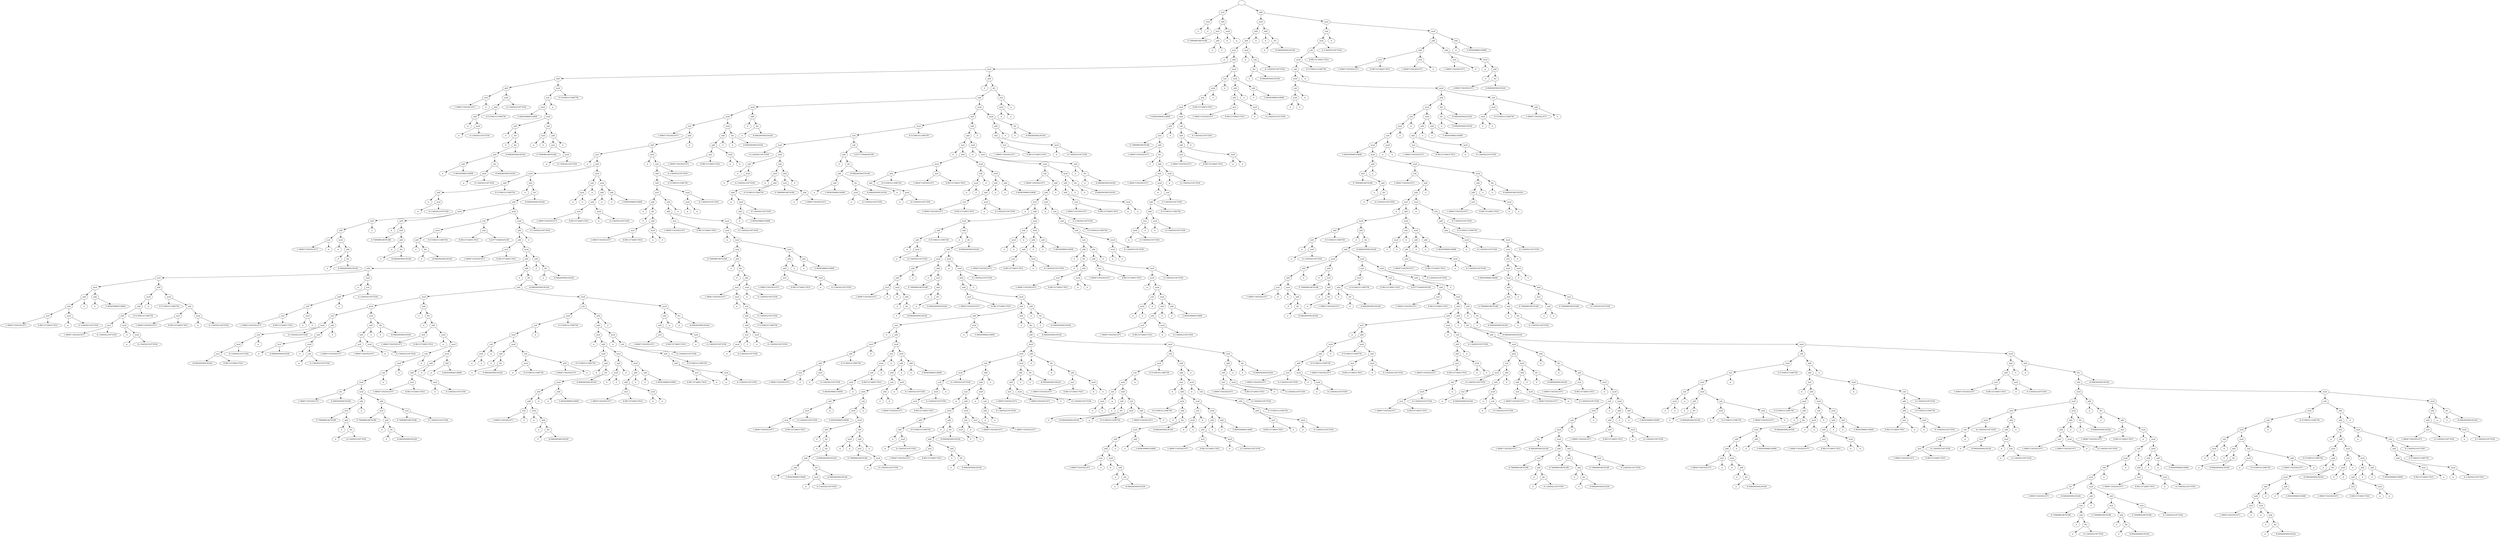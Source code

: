  digraph G1564476020 {
N1564476020 [label=""];
N1564476020 -> N1564476021;
N1564476021 [label="mul"];
N1564476021 -> N1564476022;
N1564476022 [label="mod"];
N1564476022 -> N1564476023;
N1564476023 [label="d"];
N1564476022 -> N1564476024;
N1564476024 [label="d"];
N1564476021 -> N1564476025;
N1564476025 [label="add"];
N1564476025 -> N1564476026;
N1564476026 [label="mul"];
N1564476026 -> N1564476027;
N1564476027 [label="6.749698918676188"];
N1564476026 -> N1564476028;
N1564476028 [label="add"];
N1564476028 -> N1564476029;
N1564476029 [label="d"];
N1564476028 -> N1564476030;
N1564476030 [label="d"];
N1564476025 -> N1564476031;
N1564476031 [label="mod"];
N1564476031 -> N1564476032;
N1564476032 [label="w"];
N1564476031 -> N1564476033;
N1564476033 [label="w"];
N1564476020 -> N1564476034;
N1564476034 [label="add"];
N1564476034 -> N1564476035;
N1564476035 [label="mod"];
N1564476035 -> N1564476036;
N1564476036 [label="add"];
N1564476036 -> N1564476037;
N1564476037 [label="add"];
N1564476037 -> N1564476038;
N1564476038 [label="mul"];
N1564476038 -> N1564476039;
N1564476039 [label="w"];
N1564476038 -> N1564476040;
N1564476040 [label="add"];
N1564476040 -> N1564476041;
N1564476041 [label="mod"];
N1564476041 -> N1564476042;
N1564476042 [label="add"];
N1564476042 -> N1564476043;
N1564476043 [label="add"];
N1564476043 -> N1564476044;
N1564476044 [label="mul"];
N1564476044 -> N1564476045;
N1564476045 [label="-1.0894715025021071"];
N1564476044 -> N1564476046;
N1564476046 [label="d"];
N1564476043 -> N1564476047;
N1564476047 [label="mod"];
N1564476047 -> N1564476048;
N1564476048 [label="add"];
N1564476048 -> N1564476049;
N1564476049 [label="add"];
N1564476049 -> N1564476050;
N1564476050 [label="w"];
N1564476049 -> N1564476051;
N1564476051 [label="mod"];
N1564476051 -> N1564476052;
N1564476052 [label="w"];
N1564476051 -> N1564476053;
N1564476053 [label="-6.134450231873556"];
N1564476048 -> N1564476054;
N1564476054 [label="-9.515083313396758"];
N1564476047 -> N1564476055;
N1564476055 [label="-6.134450231873556"];
N1564476042 -> N1564476056;
N1564476056 [label="mod"];
N1564476056 -> N1564476057;
N1564476057 [label="sub"];
N1564476057 -> N1564476058;
N1564476058 [label="mod"];
N1564476058 -> N1564476059;
N1564476059 [label="-5.965659968310608"];
N1564476058 -> N1564476060;
N1564476060 [label="mod"];
N1564476060 -> N1564476061;
N1564476061 [label="add"];
N1564476061 -> N1564476062;
N1564476062 [label="d"];
N1564476061 -> N1564476063;
N1564476063 [label="div"];
N1564476063 -> N1564476064;
N1564476064 [label="d"];
N1564476063 -> N1564476065;
N1564476065 [label="div"];
N1564476065 -> N1564476066;
N1564476066 [label="add"];
N1564476066 -> N1564476067;
N1564476067 [label="add"];
N1564476067 -> N1564476068;
N1564476068 [label="d"];
N1564476067 -> N1564476069;
N1564476069 [label="-5.965659968310608"];
N1564476066 -> N1564476070;
N1564476070 [label="div"];
N1564476070 -> N1564476071;
N1564476071 [label="mod"];
N1564476071 -> N1564476072;
N1564476072 [label="w"];
N1564476071 -> N1564476073;
N1564476073 [label="-6.134450231873556"];
N1564476070 -> N1564476074;
N1564476074 [label="-8.948260569230326"];
N1564476065 -> N1564476075;
N1564476075 [label="-8.948260569230326"];
N1564476060 -> N1564476076;
N1564476076 [label="sub"];
N1564476076 -> N1564476077;
N1564476077 [label="mod"];
N1564476077 -> N1564476078;
N1564476078 [label="w"];
N1564476077 -> N1564476079;
N1564476079 [label="d"];
N1564476076 -> N1564476080;
N1564476080 [label="add"];
N1564476080 -> N1564476081;
N1564476081 [label="mul"];
N1564476081 -> N1564476082;
N1564476082 [label="6.749698918676188"];
N1564476081 -> N1564476083;
N1564476083 [label="mod"];
N1564476083 -> N1564476084;
N1564476084 [label="w"];
N1564476083 -> N1564476085;
N1564476085 [label="-6.134450231873556"];
N1564476080 -> N1564476086;
N1564476086 [label="d"];
N1564476057 -> N1564476087;
N1564476087 [label="w"];
N1564476056 -> N1564476088;
N1564476088 [label="-9.515083313396758"];
N1564476041 -> N1564476089;
N1564476089 [label="add"];
N1564476089 -> N1564476090;
N1564476090 [label="d"];
N1564476089 -> N1564476091;
N1564476091 [label="div"];
N1564476091 -> N1564476092;
N1564476092 [label="add"];
N1564476092 -> N1564476093;
N1564476093 [label="mod"];
N1564476093 -> N1564476094;
N1564476094 [label="mod"];
N1564476094 -> N1564476095;
N1564476095 [label="sub"];
N1564476095 -> N1564476096;
N1564476096 [label="-1.0894715025021071"];
N1564476095 -> N1564476097;
N1564476097 [label="add"];
N1564476097 -> N1564476098;
N1564476098 [label="add"];
N1564476098 -> N1564476099;
N1564476099 [label="mul"];
N1564476099 -> N1564476100;
N1564476100 [label="w"];
N1564476099 -> N1564476101;
N1564476101 [label="add"];
N1564476101 -> N1564476102;
N1564476102 [label="mod"];
N1564476102 -> N1564476103;
N1564476103 [label="add"];
N1564476103 -> N1564476104;
N1564476104 [label="add"];
N1564476104 -> N1564476105;
N1564476105 [label="w"];
N1564476104 -> N1564476106;
N1564476106 [label="mod"];
N1564476106 -> N1564476107;
N1564476107 [label="w"];
N1564476106 -> N1564476108;
N1564476108 [label="-6.134450231873556"];
N1564476103 -> N1564476109;
N1564476109 [label="-9.515083313396758"];
N1564476102 -> N1564476110;
N1564476110 [label="add"];
N1564476110 -> N1564476111;
N1564476111 [label="d"];
N1564476110 -> N1564476112;
N1564476112 [label="div"];
N1564476112 -> N1564476113;
N1564476113 [label="add"];
N1564476113 -> N1564476114;
N1564476114 [label="mod"];
N1564476114 -> N1564476115;
N1564476115 [label="add"];
N1564476115 -> N1564476116;
N1564476116 [label="add"];
N1564476116 -> N1564476117;
N1564476117 [label="mul"];
N1564476117 -> N1564476118;
N1564476118 [label="-1.0894715025021071"];
N1564476117 -> N1564476119;
N1564476119 [label="d"];
N1564476116 -> N1564476120;
N1564476120 [label="mod"];
N1564476120 -> N1564476121;
N1564476121 [label="w"];
N1564476120 -> N1564476122;
N1564476122 [label="add"];
N1564476122 -> N1564476123;
N1564476123 [label="d"];
N1564476122 -> N1564476124;
N1564476124 [label="div"];
N1564476124 -> N1564476125;
N1564476125 [label="d"];
N1564476124 -> N1564476126;
N1564476126 [label="-8.948260569230326"];
N1564476115 -> N1564476127;
N1564476127 [label="d"];
N1564476114 -> N1564476128;
N1564476128 [label="add"];
N1564476128 -> N1564476129;
N1564476129 [label="d"];
N1564476128 -> N1564476130;
N1564476130 [label="mul"];
N1564476130 -> N1564476131;
N1564476131 [label="6.749698918676188"];
N1564476130 -> N1564476132;
N1564476132 [label="add"];
N1564476132 -> N1564476133;
N1564476133 [label="w"];
N1564476132 -> N1564476134;
N1564476134 [label="div"];
N1564476134 -> N1564476135;
N1564476135 [label="d"];
N1564476134 -> N1564476136;
N1564476136 [label="-8.948260569230326"];
N1564476113 -> N1564476137;
N1564476137 [label="mod"];
N1564476137 -> N1564476138;
N1564476138 [label="sub"];
N1564476138 -> N1564476139;
N1564476139 [label="mod"];
N1564476139 -> N1564476140;
N1564476140 [label="add"];
N1564476140 -> N1564476141;
N1564476141 [label="d"];
N1564476140 -> N1564476142;
N1564476142 [label="div"];
N1564476142 -> N1564476143;
N1564476143 [label="d"];
N1564476142 -> N1564476144;
N1564476144 [label="-8.948260569230326"];
N1564476139 -> N1564476145;
N1564476145 [label="-9.515083313396758"];
N1564476138 -> N1564476146;
N1564476146 [label="sub"];
N1564476146 -> N1564476147;
N1564476147 [label="8.981337266517833"];
N1564476146 -> N1564476148;
N1564476148 [label="4.637719448185109"];
N1564476137 -> N1564476149;
N1564476149 [label="mod"];
N1564476149 -> N1564476150;
N1564476150 [label="add"];
N1564476150 -> N1564476151;
N1564476151 [label="add"];
N1564476151 -> N1564476152;
N1564476152 [label="mul"];
N1564476152 -> N1564476153;
N1564476153 [label="-1.0894715025021071"];
N1564476152 -> N1564476154;
N1564476154 [label="8.981337266517833"];
N1564476151 -> N1564476155;
N1564476155 [label="mod"];
N1564476155 -> N1564476156;
N1564476156 [label="add"];
N1564476156 -> N1564476157;
N1564476157 [label="add"];
N1564476157 -> N1564476158;
N1564476158 [label="mul"];
N1564476158 -> N1564476159;
N1564476159 [label="mod"];
N1564476159 -> N1564476160;
N1564476160 [label="add"];
N1564476160 -> N1564476161;
N1564476161 [label="add"];
N1564476161 -> N1564476162;
N1564476162 [label="mul"];
N1564476162 -> N1564476163;
N1564476163 [label="-1.0894715025021071"];
N1564476162 -> N1564476164;
N1564476164 [label="8.981337266517833"];
N1564476161 -> N1564476165;
N1564476165 [label="mod"];
N1564476165 -> N1564476166;
N1564476166 [label="w"];
N1564476165 -> N1564476167;
N1564476167 [label="-6.134450231873556"];
N1564476160 -> N1564476168;
N1564476168 [label="d"];
N1564476159 -> N1564476169;
N1564476169 [label="add"];
N1564476169 -> N1564476170;
N1564476170 [label="d"];
N1564476169 -> N1564476171;
N1564476171 [label="-5.965659968310608"];
N1564476158 -> N1564476172;
N1564476172 [label="add"];
N1564476172 -> N1564476173;
N1564476173 [label="mod"];
N1564476173 -> N1564476174;
N1564476174 [label="add"];
N1564476174 -> N1564476175;
N1564476175 [label="add"];
N1564476175 -> N1564476176;
N1564476176 [label="mul"];
N1564476176 -> N1564476177;
N1564476177 [label="-1.0894715025021071"];
N1564476176 -> N1564476178;
N1564476178 [label="-6.134450231873556"];
N1564476175 -> N1564476179;
N1564476179 [label="mod"];
N1564476179 -> N1564476180;
N1564476180 [label="d"];
N1564476179 -> N1564476181;
N1564476181 [label="mod"];
N1564476181 -> N1564476182;
N1564476182 [label="w"];
N1564476181 -> N1564476183;
N1564476183 [label="-6.134450231873556"];
N1564476174 -> N1564476184;
N1564476184 [label="-9.515083313396758"];
N1564476173 -> N1564476185;
N1564476185 [label="d"];
N1564476172 -> N1564476186;
N1564476186 [label="mod"];
N1564476186 -> N1564476187;
N1564476187 [label="-9.515083313396758"];
N1564476186 -> N1564476188;
N1564476188 [label="add"];
N1564476188 -> N1564476189;
N1564476189 [label="mul"];
N1564476189 -> N1564476190;
N1564476190 [label="-1.0894715025021071"];
N1564476189 -> N1564476191;
N1564476191 [label="8.981337266517833"];
N1564476188 -> N1564476192;
N1564476192 [label="mod"];
N1564476192 -> N1564476193;
N1564476193 [label="w"];
N1564476192 -> N1564476194;
N1564476194 [label="-6.134450231873556"];
N1564476157 -> N1564476195;
N1564476195 [label="mod"];
N1564476195 -> N1564476196;
N1564476196 [label="w"];
N1564476195 -> N1564476197;
N1564476197 [label="sub"];
N1564476197 -> N1564476198;
N1564476198 [label="add"];
N1564476198 -> N1564476199;
N1564476199 [label="add"];
N1564476199 -> N1564476200;
N1564476200 [label="mul"];
N1564476200 -> N1564476201;
N1564476201 [label="-1.0894715025021071"];
N1564476200 -> N1564476202;
N1564476202 [label="8.981337266517833"];
N1564476199 -> N1564476203;
N1564476203 [label="mod"];
N1564476203 -> N1564476204;
N1564476204 [label="w"];
N1564476203 -> N1564476205;
N1564476205 [label="d"];
N1564476198 -> N1564476206;
N1564476206 [label="d"];
N1564476197 -> N1564476207;
N1564476207 [label="-6.134450231873556"];
N1564476156 -> N1564476208;
N1564476208 [label="add"];
N1564476208 -> N1564476209;
N1564476209 [label="d"];
N1564476208 -> N1564476210;
N1564476210 [label="div"];
N1564476210 -> N1564476211;
N1564476211 [label="add"];
N1564476211 -> N1564476212;
N1564476212 [label="mod"];
N1564476212 -> N1564476213;
N1564476213 [label="mod"];
N1564476213 -> N1564476214;
N1564476214 [label="sub"];
N1564476214 -> N1564476215;
N1564476215 [label="mod"];
N1564476215 -> N1564476216;
N1564476216 [label="sub"];
N1564476216 -> N1564476217;
N1564476217 [label="mod"];
N1564476217 -> N1564476218;
N1564476218 [label="mul"];
N1564476218 -> N1564476219;
N1564476219 [label="-8.948260569230326"];
N1564476218 -> N1564476220;
N1564476220 [label="8.981337266517833"];
N1564476217 -> N1564476221;
N1564476221 [label="-6.134450231873556"];
N1564476216 -> N1564476222;
N1564476222 [label="w"];
N1564476215 -> N1564476223;
N1564476223 [label="-6.134450231873556"];
N1564476214 -> N1564476224;
N1564476224 [label="add"];
N1564476224 -> N1564476225;
N1564476225 [label="add"];
N1564476225 -> N1564476226;
N1564476226 [label="mul"];
N1564476226 -> N1564476227;
N1564476227 [label="w"];
N1564476226 -> N1564476228;
N1564476228 [label="-8.948260569230326"];
N1564476225 -> N1564476229;
N1564476229 [label="mod"];
N1564476229 -> N1564476230;
N1564476230 [label="w"];
N1564476229 -> N1564476231;
N1564476231 [label="sub"];
N1564476231 -> N1564476232;
N1564476232 [label="w"];
N1564476231 -> N1564476233;
N1564476233 [label="-6.134450231873556"];
N1564476224 -> N1564476234;
N1564476234 [label="d"];
N1564476213 -> N1564476235;
N1564476235 [label="mod"];
N1564476235 -> N1564476236;
N1564476236 [label="add"];
N1564476236 -> N1564476237;
N1564476237 [label="add"];
N1564476237 -> N1564476238;
N1564476238 [label="mul"];
N1564476238 -> N1564476239;
N1564476239 [label="-1.0894715025021071"];
N1564476238 -> N1564476240;
N1564476240 [label="-1.0894715025021071"];
N1564476237 -> N1564476241;
N1564476241 [label="mod"];
N1564476241 -> N1564476242;
N1564476242 [label="w"];
N1564476241 -> N1564476243;
N1564476243 [label="-6.134450231873556"];
N1564476236 -> N1564476244;
N1564476244 [label="d"];
N1564476235 -> N1564476245;
N1564476245 [label="div"];
N1564476245 -> N1564476246;
N1564476246 [label="d"];
N1564476245 -> N1564476247;
N1564476247 [label="-8.948260569230326"];
N1564476212 -> N1564476248;
N1564476248 [label="add"];
N1564476248 -> N1564476249;
N1564476249 [label="d"];
N1564476248 -> N1564476250;
N1564476250 [label="div"];
N1564476250 -> N1564476251;
N1564476251 [label="d"];
N1564476250 -> N1564476252;
N1564476252 [label="add"];
N1564476252 -> N1564476253;
N1564476253 [label="mul"];
N1564476253 -> N1564476254;
N1564476254 [label="-1.0894715025021071"];
N1564476253 -> N1564476255;
N1564476255 [label="8.981337266517833"];
N1564476252 -> N1564476256;
N1564476256 [label="mod"];
N1564476256 -> N1564476257;
N1564476257 [label="w"];
N1564476256 -> N1564476258;
N1564476258 [label="mod"];
N1564476258 -> N1564476259;
N1564476259 [label="sub"];
N1564476259 -> N1564476260;
N1564476260 [label="mod"];
N1564476260 -> N1564476261;
N1564476261 [label="sub"];
N1564476261 -> N1564476262;
N1564476262 [label="mod"];
N1564476262 -> N1564476263;
N1564476263 [label="div"];
N1564476263 -> N1564476264;
N1564476264 [label="-1.0894715025021071"];
N1564476263 -> N1564476265;
N1564476265 [label="-8.948260569230326"];
N1564476262 -> N1564476266;
N1564476266 [label="mod"];
N1564476266 -> N1564476267;
N1564476267 [label="add"];
N1564476267 -> N1564476268;
N1564476268 [label="mul"];
N1564476268 -> N1564476269;
N1564476269 [label="6.749698918676188"];
N1564476268 -> N1564476270;
N1564476270 [label="add"];
N1564476270 -> N1564476271;
N1564476271 [label="d"];
N1564476270 -> N1564476272;
N1564476272 [label="div"];
N1564476272 -> N1564476273;
N1564476273 [label="d"];
N1564476272 -> N1564476274;
N1564476274 [label="-6.134450231873556"];
N1564476267 -> N1564476275;
N1564476275 [label="d"];
N1564476266 -> N1564476276;
N1564476276 [label="add"];
N1564476276 -> N1564476277;
N1564476277 [label="mul"];
N1564476277 -> N1564476278;
N1564476278 [label="6.749698918676188"];
N1564476277 -> N1564476279;
N1564476279 [label="add"];
N1564476279 -> N1564476280;
N1564476280 [label="d"];
N1564476279 -> N1564476281;
N1564476281 [label="div"];
N1564476281 -> N1564476282;
N1564476282 [label="d"];
N1564476281 -> N1564476283;
N1564476283 [label="-8.948260569230326"];
N1564476276 -> N1564476284;
N1564476284 [label="mul"];
N1564476284 -> N1564476285;
N1564476285 [label="6.749698918676188"];
N1564476284 -> N1564476286;
N1564476286 [label="-6.134450231873556"];
N1564476261 -> N1564476287;
N1564476287 [label="w"];
N1564476260 -> N1564476288;
N1564476288 [label="d"];
N1564476259 -> N1564476289;
N1564476289 [label="d"];
N1564476258 -> N1564476290;
N1564476290 [label="mod"];
N1564476290 -> N1564476291;
N1564476291 [label="add"];
N1564476291 -> N1564476292;
N1564476292 [label="add"];
N1564476292 -> N1564476293;
N1564476293 [label="mul"];
N1564476293 -> N1564476294;
N1564476294 [label="-1.0894715025021071"];
N1564476293 -> N1564476295;
N1564476295 [label="8.981337266517833"];
N1564476292 -> N1564476296;
N1564476296 [label="mod"];
N1564476296 -> N1564476297;
N1564476297 [label="w"];
N1564476296 -> N1564476298;
N1564476298 [label="-6.134450231873556"];
N1564476291 -> N1564476299;
N1564476299 [label="d"];
N1564476290 -> N1564476300;
N1564476300 [label="add"];
N1564476300 -> N1564476301;
N1564476301 [label="d"];
N1564476300 -> N1564476302;
N1564476302 [label="-5.965659968310608"];
N1564476211 -> N1564476303;
N1564476303 [label="mod"];
N1564476303 -> N1564476304;
N1564476304 [label="sub"];
N1564476304 -> N1564476305;
N1564476305 [label="mod"];
N1564476305 -> N1564476306;
N1564476306 [label="sub"];
N1564476306 -> N1564476307;
N1564476307 [label="mod"];
N1564476307 -> N1564476308;
N1564476308 [label="sub"];
N1564476308 -> N1564476309;
N1564476309 [label="mod"];
N1564476309 -> N1564476310;
N1564476310 [label="d"];
N1564476309 -> N1564476311;
N1564476311 [label="d"];
N1564476308 -> N1564476312;
N1564476312 [label="w"];
N1564476307 -> N1564476313;
N1564476313 [label="mod"];
N1564476313 -> N1564476314;
N1564476314 [label="add"];
N1564476314 -> N1564476315;
N1564476315 [label="d"];
N1564476314 -> N1564476316;
N1564476316 [label="div"];
N1564476316 -> N1564476317;
N1564476317 [label="d"];
N1564476316 -> N1564476318;
N1564476318 [label="-8.948260569230326"];
N1564476313 -> N1564476319;
N1564476319 [label="sub"];
N1564476319 -> N1564476320;
N1564476320 [label="mod"];
N1564476320 -> N1564476321;
N1564476321 [label="w"];
N1564476320 -> N1564476322;
N1564476322 [label="-9.515083313396758"];
N1564476319 -> N1564476323;
N1564476323 [label="add"];
N1564476323 -> N1564476324;
N1564476324 [label="-1.0894715025021071"];
N1564476323 -> N1564476325;
N1564476325 [label="d"];
N1564476306 -> N1564476326;
N1564476326 [label="w"];
N1564476305 -> N1564476327;
N1564476327 [label="-9.515083313396758"];
N1564476304 -> N1564476328;
N1564476328 [label="add"];
N1564476328 -> N1564476329;
N1564476329 [label="add"];
N1564476329 -> N1564476330;
N1564476330 [label="mul"];
N1564476330 -> N1564476331;
N1564476331 [label="w"];
N1564476330 -> N1564476332;
N1564476332 [label="add"];
N1564476332 -> N1564476333;
N1564476333 [label="mod"];
N1564476333 -> N1564476334;
N1564476334 [label="-9.515083313396758"];
N1564476333 -> N1564476335;
N1564476335 [label="add"];
N1564476335 -> N1564476336;
N1564476336 [label="d"];
N1564476335 -> N1564476337;
N1564476337 [label="div"];
N1564476337 -> N1564476338;
N1564476338 [label="mod"];
N1564476338 -> N1564476339;
N1564476339 [label="add"];
N1564476339 -> N1564476340;
N1564476340 [label="add"];
N1564476340 -> N1564476341;
N1564476341 [label="mul"];
N1564476341 -> N1564476342;
N1564476342 [label="-1.0894715025021071"];
N1564476341 -> N1564476343;
N1564476343 [label="d"];
N1564476340 -> N1564476344;
N1564476344 [label="mod"];
N1564476344 -> N1564476345;
N1564476345 [label="w"];
N1564476344 -> N1564476346;
N1564476346 [label="add"];
N1564476346 -> N1564476347;
N1564476347 [label="d"];
N1564476346 -> N1564476348;
N1564476348 [label="div"];
N1564476348 -> N1564476349;
N1564476349 [label="d"];
N1564476348 -> N1564476350;
N1564476350 [label="-8.948260569230326"];
N1564476339 -> N1564476351;
N1564476351 [label="d"];
N1564476338 -> N1564476352;
N1564476352 [label="add"];
N1564476352 -> N1564476353;
N1564476353 [label="d"];
N1564476352 -> N1564476354;
N1564476354 [label="-5.965659968310608"];
N1564476337 -> N1564476355;
N1564476355 [label="-8.948260569230326"];
N1564476332 -> N1564476356;
N1564476356 [label="mod"];
N1564476356 -> N1564476357;
N1564476357 [label="sub"];
N1564476357 -> N1564476358;
N1564476358 [label="mod"];
N1564476358 -> N1564476359;
N1564476359 [label="d"];
N1564476358 -> N1564476360;
N1564476360 [label="d"];
N1564476357 -> N1564476361;
N1564476361 [label="d"];
N1564476356 -> N1564476362;
N1564476362 [label="mod"];
N1564476362 -> N1564476363;
N1564476363 [label="add"];
N1564476363 -> N1564476364;
N1564476364 [label="add"];
N1564476364 -> N1564476365;
N1564476365 [label="mul"];
N1564476365 -> N1564476366;
N1564476366 [label="-1.0894715025021071"];
N1564476365 -> N1564476367;
N1564476367 [label="8.981337266517833"];
N1564476364 -> N1564476368;
N1564476368 [label="mod"];
N1564476368 -> N1564476369;
N1564476369 [label="w"];
N1564476368 -> N1564476370;
N1564476370 [label="w"];
N1564476363 -> N1564476371;
N1564476371 [label="d"];
N1564476362 -> N1564476372;
N1564476372 [label="add"];
N1564476372 -> N1564476373;
N1564476373 [label="d"];
N1564476372 -> N1564476374;
N1564476374 [label="-5.965659968310608"];
N1564476329 -> N1564476375;
N1564476375 [label="mod"];
N1564476375 -> N1564476376;
N1564476376 [label="w"];
N1564476375 -> N1564476377;
N1564476377 [label="sub"];
N1564476377 -> N1564476378;
N1564476378 [label="add"];
N1564476378 -> N1564476379;
N1564476379 [label="add"];
N1564476379 -> N1564476380;
N1564476380 [label="mul"];
N1564476380 -> N1564476381;
N1564476381 [label="8.981337266517833"];
N1564476380 -> N1564476382;
N1564476382 [label="w"];
N1564476379 -> N1564476383;
N1564476383 [label="mod"];
N1564476383 -> N1564476384;
N1564476384 [label="w"];
N1564476383 -> N1564476385;
N1564476385 [label="-6.134450231873556"];
N1564476378 -> N1564476386;
N1564476386 [label="-9.515083313396758"];
N1564476377 -> N1564476387;
N1564476387 [label="-6.134450231873556"];
N1564476328 -> N1564476388;
N1564476388 [label="d"];
N1564476303 -> N1564476389;
N1564476389 [label="mod"];
N1564476389 -> N1564476390;
N1564476390 [label="add"];
N1564476390 -> N1564476391;
N1564476391 [label="add"];
N1564476391 -> N1564476392;
N1564476392 [label="mul"];
N1564476392 -> N1564476393;
N1564476393 [label="-1.0894715025021071"];
N1564476392 -> N1564476394;
N1564476394 [label="8.981337266517833"];
N1564476391 -> N1564476395;
N1564476395 [label="mod"];
N1564476395 -> N1564476396;
N1564476396 [label="w"];
N1564476395 -> N1564476397;
N1564476397 [label="-6.134450231873556"];
N1564476390 -> N1564476398;
N1564476398 [label="w"];
N1564476389 -> N1564476399;
N1564476399 [label="div"];
N1564476399 -> N1564476400;
N1564476400 [label="d"];
N1564476399 -> N1564476401;
N1564476401 [label="-8.948260569230326"];
N1564476210 -> N1564476402;
N1564476402 [label="-8.948260569230326"];
N1564476155 -> N1564476403;
N1564476403 [label="add"];
N1564476403 -> N1564476404;
N1564476404 [label="d"];
N1564476403 -> N1564476405;
N1564476405 [label="div"];
N1564476405 -> N1564476406;
N1564476406 [label="d"];
N1564476405 -> N1564476407;
N1564476407 [label="-8.948260569230326"];
N1564476150 -> N1564476408;
N1564476408 [label="d"];
N1564476149 -> N1564476409;
N1564476409 [label="-6.134450231873556"];
N1564476112 -> N1564476410;
N1564476410 [label="-8.948260569230326"];
N1564476101 -> N1564476411;
N1564476411 [label="mod"];
N1564476411 -> N1564476412;
N1564476412 [label="sub"];
N1564476412 -> N1564476413;
N1564476413 [label="mod"];
N1564476413 -> N1564476414;
N1564476414 [label="d"];
N1564476413 -> N1564476415;
N1564476415 [label="d"];
N1564476412 -> N1564476416;
N1564476416 [label="w"];
N1564476411 -> N1564476417;
N1564476417 [label="mod"];
N1564476417 -> N1564476418;
N1564476418 [label="add"];
N1564476418 -> N1564476419;
N1564476419 [label="add"];
N1564476419 -> N1564476420;
N1564476420 [label="mul"];
N1564476420 -> N1564476421;
N1564476421 [label="-1.0894715025021071"];
N1564476420 -> N1564476422;
N1564476422 [label="8.981337266517833"];
N1564476419 -> N1564476423;
N1564476423 [label="mod"];
N1564476423 -> N1564476424;
N1564476424 [label="w"];
N1564476423 -> N1564476425;
N1564476425 [label="-6.134450231873556"];
N1564476418 -> N1564476426;
N1564476426 [label="d"];
N1564476417 -> N1564476427;
N1564476427 [label="add"];
N1564476427 -> N1564476428;
N1564476428 [label="d"];
N1564476427 -> N1564476429;
N1564476429 [label="-5.965659968310608"];
N1564476098 -> N1564476430;
N1564476430 [label="mod"];
N1564476430 -> N1564476431;
N1564476431 [label="w"];
N1564476430 -> N1564476432;
N1564476432 [label="sub"];
N1564476432 -> N1564476433;
N1564476433 [label="add"];
N1564476433 -> N1564476434;
N1564476434 [label="add"];
N1564476434 -> N1564476435;
N1564476435 [label="mul"];
N1564476435 -> N1564476436;
N1564476436 [label="add"];
N1564476436 -> N1564476437;
N1564476437 [label="d"];
N1564476436 -> N1564476438;
N1564476438 [label="div"];
N1564476438 -> N1564476439;
N1564476439 [label="d"];
N1564476438 -> N1564476440;
N1564476440 [label="add"];
N1564476440 -> N1564476441;
N1564476441 [label="mul"];
N1564476441 -> N1564476442;
N1564476442 [label="-1.0894715025021071"];
N1564476441 -> N1564476443;
N1564476443 [label="8.981337266517833"];
N1564476440 -> N1564476444;
N1564476444 [label="mod"];
N1564476444 -> N1564476445;
N1564476445 [label="w"];
N1564476444 -> N1564476446;
N1564476446 [label="d"];
N1564476435 -> N1564476447;
N1564476447 [label="add"];
N1564476447 -> N1564476448;
N1564476448 [label="add"];
N1564476448 -> N1564476449;
N1564476449 [label="mul"];
N1564476449 -> N1564476450;
N1564476450 [label="-1.0894715025021071"];
N1564476449 -> N1564476451;
N1564476451 [label="8.981337266517833"];
N1564476448 -> N1564476452;
N1564476452 [label="mod"];
N1564476452 -> N1564476453;
N1564476453 [label="mod"];
N1564476453 -> N1564476454;
N1564476454 [label="w"];
N1564476453 -> N1564476455;
N1564476455 [label="mod"];
N1564476455 -> N1564476456;
N1564476456 [label="mul"];
N1564476456 -> N1564476457;
N1564476457 [label="6.749698918676188"];
N1564476456 -> N1564476458;
N1564476458 [label="add"];
N1564476458 -> N1564476459;
N1564476459 [label="d"];
N1564476458 -> N1564476460;
N1564476460 [label="div"];
N1564476460 -> N1564476461;
N1564476461 [label="d"];
N1564476460 -> N1564476462;
N1564476462 [label="add"];
N1564476462 -> N1564476463;
N1564476463 [label="mul"];
N1564476463 -> N1564476464;
N1564476464 [label="-1.0894715025021071"];
N1564476463 -> N1564476465;
N1564476465 [label="mod"];
N1564476465 -> N1564476466;
N1564476466 [label="w"];
N1564476465 -> N1564476467;
N1564476467 [label="sub"];
N1564476467 -> N1564476468;
N1564476468 [label="add"];
N1564476468 -> N1564476469;
N1564476469 [label="add"];
N1564476469 -> N1564476470;
N1564476470 [label="mul"];
N1564476470 -> N1564476471;
N1564476471 [label="mod"];
N1564476471 -> N1564476472;
N1564476472 [label="w"];
N1564476471 -> N1564476473;
N1564476473 [label="-6.134450231873556"];
N1564476470 -> N1564476474;
N1564476474 [label="d"];
N1564476469 -> N1564476475;
N1564476475 [label="mod"];
N1564476475 -> N1564476476;
N1564476476 [label="w"];
N1564476475 -> N1564476477;
N1564476477 [label="-6.134450231873556"];
N1564476468 -> N1564476478;
N1564476478 [label="-9.515083313396758"];
N1564476467 -> N1564476479;
N1564476479 [label="-6.134450231873556"];
N1564476462 -> N1564476480;
N1564476480 [label="mod"];
N1564476480 -> N1564476481;
N1564476481 [label="w"];
N1564476480 -> N1564476482;
N1564476482 [label="-6.134450231873556"];
N1564476455 -> N1564476483;
N1564476483 [label="mod"];
N1564476483 -> N1564476484;
N1564476484 [label="add"];
N1564476484 -> N1564476485;
N1564476485 [label="add"];
N1564476485 -> N1564476486;
N1564476486 [label="mul"];
N1564476486 -> N1564476487;
N1564476487 [label="-1.0894715025021071"];
N1564476486 -> N1564476488;
N1564476488 [label="8.981337266517833"];
N1564476485 -> N1564476489;
N1564476489 [label="mod"];
N1564476489 -> N1564476490;
N1564476490 [label="w"];
N1564476489 -> N1564476491;
N1564476491 [label="-6.134450231873556"];
N1564476484 -> N1564476492;
N1564476492 [label="d"];
N1564476483 -> N1564476493;
N1564476493 [label="add"];
N1564476493 -> N1564476494;
N1564476494 [label="d"];
N1564476493 -> N1564476495;
N1564476495 [label="-5.965659968310608"];
N1564476452 -> N1564476496;
N1564476496 [label="-6.134450231873556"];
N1564476447 -> N1564476497;
N1564476497 [label="d"];
N1564476434 -> N1564476498;
N1564476498 [label="mod"];
N1564476498 -> N1564476499;
N1564476499 [label="mod"];
N1564476499 -> N1564476500;
N1564476500 [label="w"];
N1564476499 -> N1564476501;
N1564476501 [label="d"];
N1564476498 -> N1564476502;
N1564476502 [label="-6.134450231873556"];
N1564476433 -> N1564476503;
N1564476503 [label="-9.515083313396758"];
N1564476432 -> N1564476504;
N1564476504 [label="-6.134450231873556"];
N1564476097 -> N1564476505;
N1564476505 [label="d"];
N1564476094 -> N1564476506;
N1564476506 [label="mod"];
N1564476506 -> N1564476507;
N1564476507 [label="add"];
N1564476507 -> N1564476508;
N1564476508 [label="add"];
N1564476508 -> N1564476509;
N1564476509 [label="mul"];
N1564476509 -> N1564476510;
N1564476510 [label="-1.0894715025021071"];
N1564476509 -> N1564476511;
N1564476511 [label="8.981337266517833"];
N1564476508 -> N1564476512;
N1564476512 [label="mod"];
N1564476512 -> N1564476513;
N1564476513 [label="w"];
N1564476512 -> N1564476514;
N1564476514 [label="d"];
N1564476507 -> N1564476515;
N1564476515 [label="d"];
N1564476506 -> N1564476516;
N1564476516 [label="div"];
N1564476516 -> N1564476517;
N1564476517 [label="d"];
N1564476516 -> N1564476518;
N1564476518 [label="-8.948260569230326"];
N1564476093 -> N1564476519;
N1564476519 [label="add"];
N1564476519 -> N1564476520;
N1564476520 [label="d"];
N1564476519 -> N1564476521;
N1564476521 [label="div"];
N1564476521 -> N1564476522;
N1564476522 [label="d"];
N1564476521 -> N1564476523;
N1564476523 [label="-8.948260569230326"];
N1564476092 -> N1564476524;
N1564476524 [label="mod"];
N1564476524 -> N1564476525;
N1564476525 [label="sub"];
N1564476525 -> N1564476526;
N1564476526 [label="mod"];
N1564476526 -> N1564476527;
N1564476527 [label="sub"];
N1564476527 -> N1564476528;
N1564476528 [label="mod"];
N1564476528 -> N1564476529;
N1564476529 [label="-6.134450231873556"];
N1564476528 -> N1564476530;
N1564476530 [label="mod"];
N1564476530 -> N1564476531;
N1564476531 [label="add"];
N1564476531 -> N1564476532;
N1564476532 [label="w"];
N1564476531 -> N1564476533;
N1564476533 [label="mod"];
N1564476533 -> N1564476534;
N1564476534 [label="w"];
N1564476533 -> N1564476535;
N1564476535 [label="-6.134450231873556"];
N1564476530 -> N1564476536;
N1564476536 [label="sub"];
N1564476536 -> N1564476537;
N1564476537 [label="mod"];
N1564476537 -> N1564476538;
N1564476538 [label="w"];
N1564476537 -> N1564476539;
N1564476539 [label="add"];
N1564476539 -> N1564476540;
N1564476540 [label="add"];
N1564476540 -> N1564476541;
N1564476541 [label="w"];
N1564476540 -> N1564476542;
N1564476542 [label="mod"];
N1564476542 -> N1564476543;
N1564476543 [label="add"];
N1564476543 -> N1564476544;
N1564476544 [label="d"];
N1564476543 -> N1564476545;
N1564476545 [label="-5.965659968310608"];
N1564476542 -> N1564476546;
N1564476546 [label="-6.134450231873556"];
N1564476539 -> N1564476547;
N1564476547 [label="-9.515083313396758"];
N1564476536 -> N1564476548;
N1564476548 [label="add"];
N1564476548 -> N1564476549;
N1564476549 [label="mul"];
N1564476549 -> N1564476550;
N1564476550 [label="6.749698918676188"];
N1564476549 -> N1564476551;
N1564476551 [label="add"];
N1564476551 -> N1564476552;
N1564476552 [label="d"];
N1564476551 -> N1564476553;
N1564476553 [label="-1.0894715025021071"];
N1564476548 -> N1564476554;
N1564476554 [label="d"];
N1564476527 -> N1564476555;
N1564476555 [label="sub"];
N1564476555 -> N1564476556;
N1564476556 [label="add"];
N1564476556 -> N1564476557;
N1564476557 [label="d"];
N1564476556 -> N1564476558;
N1564476558 [label="div"];
N1564476558 -> N1564476559;
N1564476559 [label="add"];
N1564476559 -> N1564476560;
N1564476560 [label="add"];
N1564476560 -> N1564476561;
N1564476561 [label="d"];
N1564476560 -> N1564476562;
N1564476562 [label="-5.965659968310608"];
N1564476559 -> N1564476563;
N1564476563 [label="div"];
N1564476563 -> N1564476564;
N1564476564 [label="mod"];
N1564476564 -> N1564476565;
N1564476565 [label="w"];
N1564476564 -> N1564476566;
N1564476566 [label="-6.134450231873556"];
N1564476563 -> N1564476567;
N1564476567 [label="-8.948260569230326"];
N1564476558 -> N1564476568;
N1564476568 [label="-8.948260569230326"];
N1564476555 -> N1564476569;
N1564476569 [label="4.637719448185109"];
N1564476526 -> N1564476570;
N1564476570 [label="-9.515083313396758"];
N1564476525 -> N1564476571;
N1564476571 [label="add"];
N1564476571 -> N1564476572;
N1564476572 [label="add"];
N1564476572 -> N1564476573;
N1564476573 [label="mul"];
N1564476573 -> N1564476574;
N1564476574 [label="w"];
N1564476573 -> N1564476575;
N1564476575 [label="add"];
N1564476575 -> N1564476576;
N1564476576 [label="mod"];
N1564476576 -> N1564476577;
N1564476577 [label="add"];
N1564476577 -> N1564476578;
N1564476578 [label="add"];
N1564476578 -> N1564476579;
N1564476579 [label="w"];
N1564476578 -> N1564476580;
N1564476580 [label="mod"];
N1564476580 -> N1564476581;
N1564476581 [label="w"];
N1564476580 -> N1564476582;
N1564476582 [label="-6.134450231873556"];
N1564476577 -> N1564476583;
N1564476583 [label="-9.515083313396758"];
N1564476576 -> N1564476584;
N1564476584 [label="mul"];
N1564476584 -> N1564476585;
N1564476585 [label="-1.0894715025021071"];
N1564476584 -> N1564476586;
N1564476586 [label="8.981337266517833"];
N1564476575 -> N1564476587;
N1564476587 [label="mod"];
N1564476587 -> N1564476588;
N1564476588 [label="sub"];
N1564476588 -> N1564476589;
N1564476589 [label="mod"];
N1564476589 -> N1564476590;
N1564476590 [label="d"];
N1564476589 -> N1564476591;
N1564476591 [label="d"];
N1564476588 -> N1564476592;
N1564476592 [label="d"];
N1564476587 -> N1564476593;
N1564476593 [label="mod"];
N1564476593 -> N1564476594;
N1564476594 [label="add"];
N1564476594 -> N1564476595;
N1564476595 [label="add"];
N1564476595 -> N1564476596;
N1564476596 [label="mul"];
N1564476596 -> N1564476597;
N1564476597 [label="-1.0894715025021071"];
N1564476596 -> N1564476598;
N1564476598 [label="8.981337266517833"];
N1564476595 -> N1564476599;
N1564476599 [label="mod"];
N1564476599 -> N1564476600;
N1564476600 [label="w"];
N1564476599 -> N1564476601;
N1564476601 [label="-6.134450231873556"];
N1564476594 -> N1564476602;
N1564476602 [label="d"];
N1564476593 -> N1564476603;
N1564476603 [label="add"];
N1564476603 -> N1564476604;
N1564476604 [label="d"];
N1564476603 -> N1564476605;
N1564476605 [label="-5.965659968310608"];
N1564476572 -> N1564476606;
N1564476606 [label="mod"];
N1564476606 -> N1564476607;
N1564476607 [label="w"];
N1564476606 -> N1564476608;
N1564476608 [label="mod"];
N1564476608 -> N1564476609;
N1564476609 [label="mod"];
N1564476609 -> N1564476610;
N1564476610 [label="sub"];
N1564476610 -> N1564476611;
N1564476611 [label="-1.0894715025021071"];
N1564476610 -> N1564476612;
N1564476612 [label="add"];
N1564476612 -> N1564476613;
N1564476613 [label="add"];
N1564476613 -> N1564476614;
N1564476614 [label="mul"];
N1564476614 -> N1564476615;
N1564476615 [label="w"];
N1564476614 -> N1564476616;
N1564476616 [label="add"];
N1564476616 -> N1564476617;
N1564476617 [label="mod"];
N1564476617 -> N1564476618;
N1564476618 [label="add"];
N1564476618 -> N1564476619;
N1564476619 [label="add"];
N1564476619 -> N1564476620;
N1564476620 [label="w"];
N1564476619 -> N1564476621;
N1564476621 [label="mod"];
N1564476621 -> N1564476622;
N1564476622 [label="w"];
N1564476621 -> N1564476623;
N1564476623 [label="-6.134450231873556"];
N1564476618 -> N1564476624;
N1564476624 [label="-9.515083313396758"];
N1564476617 -> N1564476625;
N1564476625 [label="add"];
N1564476625 -> N1564476626;
N1564476626 [label="d"];
N1564476625 -> N1564476627;
N1564476627 [label="div"];
N1564476627 -> N1564476628;
N1564476628 [label="add"];
N1564476628 -> N1564476629;
N1564476629 [label="mod"];
N1564476629 -> N1564476630;
N1564476630 [label="add"];
N1564476630 -> N1564476631;
N1564476631 [label="add"];
N1564476631 -> N1564476632;
N1564476632 [label="mul"];
N1564476632 -> N1564476633;
N1564476633 [label="-1.0894715025021071"];
N1564476632 -> N1564476634;
N1564476634 [label="d"];
N1564476631 -> N1564476635;
N1564476635 [label="mod"];
N1564476635 -> N1564476636;
N1564476636 [label="w"];
N1564476635 -> N1564476637;
N1564476637 [label="add"];
N1564476637 -> N1564476638;
N1564476638 [label="d"];
N1564476637 -> N1564476639;
N1564476639 [label="div"];
N1564476639 -> N1564476640;
N1564476640 [label="d"];
N1564476639 -> N1564476641;
N1564476641 [label="-8.948260569230326"];
N1564476630 -> N1564476642;
N1564476642 [label="d"];
N1564476629 -> N1564476643;
N1564476643 [label="add"];
N1564476643 -> N1564476644;
N1564476644 [label="d"];
N1564476643 -> N1564476645;
N1564476645 [label="mul"];
N1564476645 -> N1564476646;
N1564476646 [label="6.749698918676188"];
N1564476645 -> N1564476647;
N1564476647 [label="add"];
N1564476647 -> N1564476648;
N1564476648 [label="w"];
N1564476647 -> N1564476649;
N1564476649 [label="div"];
N1564476649 -> N1564476650;
N1564476650 [label="d"];
N1564476649 -> N1564476651;
N1564476651 [label="-8.948260569230326"];
N1564476628 -> N1564476652;
N1564476652 [label="mod"];
N1564476652 -> N1564476653;
N1564476653 [label="w"];
N1564476652 -> N1564476654;
N1564476654 [label="mod"];
N1564476654 -> N1564476655;
N1564476655 [label="add"];
N1564476655 -> N1564476656;
N1564476656 [label="add"];
N1564476656 -> N1564476657;
N1564476657 [label="mul"];
N1564476657 -> N1564476658;
N1564476658 [label="-1.0894715025021071"];
N1564476657 -> N1564476659;
N1564476659 [label="8.981337266517833"];
N1564476656 -> N1564476660;
N1564476660 [label="mod"];
N1564476660 -> N1564476661;
N1564476661 [label="add"];
N1564476661 -> N1564476662;
N1564476662 [label="add"];
N1564476662 -> N1564476663;
N1564476663 [label="mul"];
N1564476663 -> N1564476664;
N1564476664 [label="w"];
N1564476663 -> N1564476665;
N1564476665 [label="add"];
N1564476665 -> N1564476666;
N1564476666 [label="mod"];
N1564476666 -> N1564476667;
N1564476667 [label="add"];
N1564476667 -> N1564476668;
N1564476668 [label="add"];
N1564476668 -> N1564476669;
N1564476669 [label="mul"];
N1564476669 -> N1564476670;
N1564476670 [label="-1.0894715025021071"];
N1564476669 -> N1564476671;
N1564476671 [label="d"];
N1564476668 -> N1564476672;
N1564476672 [label="mod"];
N1564476672 -> N1564476673;
N1564476673 [label="d"];
N1564476672 -> N1564476674;
N1564476674 [label="-6.134450231873556"];
N1564476667 -> N1564476675;
N1564476675 [label="-9.515083313396758"];
N1564476666 -> N1564476676;
N1564476676 [label="d"];
N1564476665 -> N1564476677;
N1564476677 [label="mod"];
N1564476677 -> N1564476678;
N1564476678 [label="sub"];
N1564476678 -> N1564476679;
N1564476679 [label="mod"];
N1564476679 -> N1564476680;
N1564476680 [label="sub"];
N1564476680 -> N1564476681;
N1564476681 [label="mod"];
N1564476681 -> N1564476682;
N1564476682 [label="-5.965659968310608"];
N1564476681 -> N1564476683;
N1564476683 [label="d"];
N1564476680 -> N1564476684;
N1564476684 [label="8.981337266517833"];
N1564476679 -> N1564476685;
N1564476685 [label="d"];
N1564476678 -> N1564476686;
N1564476686 [label="d"];
N1564476677 -> N1564476687;
N1564476687 [label="mod"];
N1564476687 -> N1564476688;
N1564476688 [label="add"];
N1564476688 -> N1564476689;
N1564476689 [label="add"];
N1564476689 -> N1564476690;
N1564476690 [label="sub"];
N1564476690 -> N1564476691;
N1564476691 [label="mod"];
N1564476691 -> N1564476692;
N1564476692 [label="sub"];
N1564476692 -> N1564476693;
N1564476693 [label="mod"];
N1564476693 -> N1564476694;
N1564476694 [label="mul"];
N1564476694 -> N1564476695;
N1564476695 [label="-1.0894715025021071"];
N1564476694 -> N1564476696;
N1564476696 [label="8.981337266517833"];
N1564476693 -> N1564476697;
N1564476697 [label="-6.134450231873556"];
N1564476692 -> N1564476698;
N1564476698 [label="w"];
N1564476691 -> N1564476699;
N1564476699 [label="sub"];
N1564476699 -> N1564476700;
N1564476700 [label="mod"];
N1564476700 -> N1564476701;
N1564476701 [label="-5.965659968310608"];
N1564476700 -> N1564476702;
N1564476702 [label="mod"];
N1564476702 -> N1564476703;
N1564476703 [label="add"];
N1564476703 -> N1564476704;
N1564476704 [label="d"];
N1564476703 -> N1564476705;
N1564476705 [label="div"];
N1564476705 -> N1564476706;
N1564476706 [label="d"];
N1564476705 -> N1564476707;
N1564476707 [label="div"];
N1564476707 -> N1564476708;
N1564476708 [label="add"];
N1564476708 -> N1564476709;
N1564476709 [label="add"];
N1564476709 -> N1564476710;
N1564476710 [label="d"];
N1564476709 -> N1564476711;
N1564476711 [label="-5.965659968310608"];
N1564476708 -> N1564476712;
N1564476712 [label="div"];
N1564476712 -> N1564476713;
N1564476713 [label="mod"];
N1564476713 -> N1564476714;
N1564476714 [label="w"];
N1564476713 -> N1564476715;
N1564476715 [label="-6.134450231873556"];
N1564476712 -> N1564476716;
N1564476716 [label="-8.948260569230326"];
N1564476707 -> N1564476717;
N1564476717 [label="-8.948260569230326"];
N1564476702 -> N1564476718;
N1564476718 [label="sub"];
N1564476718 -> N1564476719;
N1564476719 [label="mod"];
N1564476719 -> N1564476720;
N1564476720 [label="w"];
N1564476719 -> N1564476721;
N1564476721 [label="d"];
N1564476718 -> N1564476722;
N1564476722 [label="add"];
N1564476722 -> N1564476723;
N1564476723 [label="mul"];
N1564476723 -> N1564476724;
N1564476724 [label="6.749698918676188"];
N1564476723 -> N1564476725;
N1564476725 [label="mod"];
N1564476725 -> N1564476726;
N1564476726 [label="w"];
N1564476725 -> N1564476727;
N1564476727 [label="-6.134450231873556"];
N1564476722 -> N1564476728;
N1564476728 [label="d"];
N1564476699 -> N1564476729;
N1564476729 [label="w"];
N1564476690 -> N1564476730;
N1564476730 [label="add"];
N1564476730 -> N1564476731;
N1564476731 [label="d"];
N1564476730 -> N1564476732;
N1564476732 [label="d"];
N1564476689 -> N1564476733;
N1564476733 [label="mod"];
N1564476733 -> N1564476734;
N1564476734 [label="w"];
N1564476733 -> N1564476735;
N1564476735 [label="-6.134450231873556"];
N1564476688 -> N1564476736;
N1564476736 [label="d"];
N1564476687 -> N1564476737;
N1564476737 [label="add"];
N1564476737 -> N1564476738;
N1564476738 [label="d"];
N1564476737 -> N1564476739;
N1564476739 [label="-5.965659968310608"];
N1564476662 -> N1564476740;
N1564476740 [label="mod"];
N1564476740 -> N1564476741;
N1564476741 [label="w"];
N1564476740 -> N1564476742;
N1564476742 [label="-5.965659968310608"];
N1564476661 -> N1564476743;
N1564476743 [label="add"];
N1564476743 -> N1564476744;
N1564476744 [label="d"];
N1564476743 -> N1564476745;
N1564476745 [label="div"];
N1564476745 -> N1564476746;
N1564476746 [label="add"];
N1564476746 -> N1564476747;
N1564476747 [label="mod"];
N1564476747 -> N1564476748;
N1564476748 [label="mod"];
N1564476748 -> N1564476749;
N1564476749 [label="sub"];
N1564476749 -> N1564476750;
N1564476750 [label="mod"];
N1564476750 -> N1564476751;
N1564476751 [label="sub"];
N1564476751 -> N1564476752;
N1564476752 [label="mod"];
N1564476752 -> N1564476753;
N1564476753 [label="mul"];
N1564476753 -> N1564476754;
N1564476754 [label="-1.0894715025021071"];
N1564476753 -> N1564476755;
N1564476755 [label="8.981337266517833"];
N1564476752 -> N1564476756;
N1564476756 [label="-6.134450231873556"];
N1564476751 -> N1564476757;
N1564476757 [label="w"];
N1564476750 -> N1564476758;
N1564476758 [label="-6.134450231873556"];
N1564476749 -> N1564476759;
N1564476759 [label="add"];
N1564476759 -> N1564476760;
N1564476760 [label="add"];
N1564476760 -> N1564476761;
N1564476761 [label="mul"];
N1564476761 -> N1564476762;
N1564476762 [label="w"];
N1564476761 -> N1564476763;
N1564476763 [label="add"];
N1564476763 -> N1564476764;
N1564476764 [label="mod"];
N1564476764 -> N1564476765;
N1564476765 [label="add"];
N1564476765 -> N1564476766;
N1564476766 [label="add"];
N1564476766 -> N1564476767;
N1564476767 [label="w"];
N1564476766 -> N1564476768;
N1564476768 [label="mod"];
N1564476768 -> N1564476769;
N1564476769 [label="w"];
N1564476768 -> N1564476770;
N1564476770 [label="-6.134450231873556"];
N1564476765 -> N1564476771;
N1564476771 [label="-9.515083313396758"];
N1564476764 -> N1564476772;
N1564476772 [label="add"];
N1564476772 -> N1564476773;
N1564476773 [label="d"];
N1564476772 -> N1564476774;
N1564476774 [label="div"];
N1564476774 -> N1564476775;
N1564476775 [label="add"];
N1564476775 -> N1564476776;
N1564476776 [label="mul"];
N1564476776 -> N1564476777;
N1564476777 [label="-1.0894715025021071"];
N1564476776 -> N1564476778;
N1564476778 [label="8.981337266517833"];
N1564476775 -> N1564476779;
N1564476779 [label="add"];
N1564476779 -> N1564476780;
N1564476780 [label="d"];
N1564476779 -> N1564476781;
N1564476781 [label="div"];
N1564476781 -> N1564476782;
N1564476782 [label="d"];
N1564476781 -> N1564476783;
N1564476783 [label="-8.948260569230326"];
N1564476774 -> N1564476784;
N1564476784 [label="-8.948260569230326"];
N1564476763 -> N1564476785;
N1564476785 [label="mod"];
N1564476785 -> N1564476786;
N1564476786 [label="sub"];
N1564476786 -> N1564476787;
N1564476787 [label="mod"];
N1564476787 -> N1564476788;
N1564476788 [label="d"];
N1564476787 -> N1564476789;
N1564476789 [label="d"];
N1564476786 -> N1564476790;
N1564476790 [label="w"];
N1564476785 -> N1564476791;
N1564476791 [label="mul"];
N1564476791 -> N1564476792;
N1564476792 [label="-1.0894715025021071"];
N1564476791 -> N1564476793;
N1564476793 [label="-1.0894715025021071"];
N1564476760 -> N1564476794;
N1564476794 [label="mod"];
N1564476794 -> N1564476795;
N1564476795 [label="w"];
N1564476794 -> N1564476796;
N1564476796 [label="sub"];
N1564476796 -> N1564476797;
N1564476797 [label="add"];
N1564476797 -> N1564476798;
N1564476798 [label="d"];
N1564476797 -> N1564476799;
N1564476799 [label="d"];
N1564476796 -> N1564476800;
N1564476800 [label="-6.134450231873556"];
N1564476759 -> N1564476801;
N1564476801 [label="d"];
N1564476748 -> N1564476802;
N1564476802 [label="mod"];
N1564476802 -> N1564476803;
N1564476803 [label="add"];
N1564476803 -> N1564476804;
N1564476804 [label="add"];
N1564476804 -> N1564476805;
N1564476805 [label="mul"];
N1564476805 -> N1564476806;
N1564476806 [label="-1.0894715025021071"];
N1564476805 -> N1564476807;
N1564476807 [label="-1.0894715025021071"];
N1564476804 -> N1564476808;
N1564476808 [label="mod"];
N1564476808 -> N1564476809;
N1564476809 [label="d"];
N1564476808 -> N1564476810;
N1564476810 [label="-6.134450231873556"];
N1564476803 -> N1564476811;
N1564476811 [label="d"];
N1564476802 -> N1564476812;
N1564476812 [label="div"];
N1564476812 -> N1564476813;
N1564476813 [label="d"];
N1564476812 -> N1564476814;
N1564476814 [label="-8.948260569230326"];
N1564476747 -> N1564476815;
N1564476815 [label="add"];
N1564476815 -> N1564476816;
N1564476816 [label="d"];
N1564476815 -> N1564476817;
N1564476817 [label="div"];
N1564476817 -> N1564476818;
N1564476818 [label="d"];
N1564476817 -> N1564476819;
N1564476819 [label="add"];
N1564476819 -> N1564476820;
N1564476820 [label="mul"];
N1564476820 -> N1564476821;
N1564476821 [label="-1.0894715025021071"];
N1564476820 -> N1564476822;
N1564476822 [label="8.981337266517833"];
N1564476819 -> N1564476823;
N1564476823 [label="mod"];
N1564476823 -> N1564476824;
N1564476824 [label="w"];
N1564476823 -> N1564476825;
N1564476825 [label="d"];
N1564476746 -> N1564476826;
N1564476826 [label="mod"];
N1564476826 -> N1564476827;
N1564476827 [label="sub"];
N1564476827 -> N1564476828;
N1564476828 [label="mod"];
N1564476828 -> N1564476829;
N1564476829 [label="sub"];
N1564476829 -> N1564476830;
N1564476830 [label="mod"];
N1564476830 -> N1564476831;
N1564476831 [label="sub"];
N1564476831 -> N1564476832;
N1564476832 [label="mod"];
N1564476832 -> N1564476833;
N1564476833 [label="d"];
N1564476832 -> N1564476834;
N1564476834 [label="d"];
N1564476831 -> N1564476835;
N1564476835 [label="w"];
N1564476830 -> N1564476836;
N1564476836 [label="mod"];
N1564476836 -> N1564476837;
N1564476837 [label="add"];
N1564476837 -> N1564476838;
N1564476838 [label="d"];
N1564476837 -> N1564476839;
N1564476839 [label="div"];
N1564476839 -> N1564476840;
N1564476840 [label="d"];
N1564476839 -> N1564476841;
N1564476841 [label="-8.948260569230326"];
N1564476836 -> N1564476842;
N1564476842 [label="sub"];
N1564476842 -> N1564476843;
N1564476843 [label="mod"];
N1564476843 -> N1564476844;
N1564476844 [label="w"];
N1564476843 -> N1564476845;
N1564476845 [label="-9.515083313396758"];
N1564476842 -> N1564476846;
N1564476846 [label="add"];
N1564476846 -> N1564476847;
N1564476847 [label="-1.0894715025021071"];
N1564476846 -> N1564476848;
N1564476848 [label="d"];
N1564476829 -> N1564476849;
N1564476849 [label="w"];
N1564476828 -> N1564476850;
N1564476850 [label="-9.515083313396758"];
N1564476827 -> N1564476851;
N1564476851 [label="add"];
N1564476851 -> N1564476852;
N1564476852 [label="add"];
N1564476852 -> N1564476853;
N1564476853 [label="mul"];
N1564476853 -> N1564476854;
N1564476854 [label="w"];
N1564476853 -> N1564476855;
N1564476855 [label="add"];
N1564476855 -> N1564476856;
N1564476856 [label="mod"];
N1564476856 -> N1564476857;
N1564476857 [label="-9.515083313396758"];
N1564476856 -> N1564476858;
N1564476858 [label="add"];
N1564476858 -> N1564476859;
N1564476859 [label="d"];
N1564476858 -> N1564476860;
N1564476860 [label="div"];
N1564476860 -> N1564476861;
N1564476861 [label="mod"];
N1564476861 -> N1564476862;
N1564476862 [label="add"];
N1564476862 -> N1564476863;
N1564476863 [label="add"];
N1564476863 -> N1564476864;
N1564476864 [label="mul"];
N1564476864 -> N1564476865;
N1564476865 [label="-1.0894715025021071"];
N1564476864 -> N1564476866;
N1564476866 [label="d"];
N1564476863 -> N1564476867;
N1564476867 [label="mod"];
N1564476867 -> N1564476868;
N1564476868 [label="w"];
N1564476867 -> N1564476869;
N1564476869 [label="add"];
N1564476869 -> N1564476870;
N1564476870 [label="d"];
N1564476869 -> N1564476871;
N1564476871 [label="div"];
N1564476871 -> N1564476872;
N1564476872 [label="d"];
N1564476871 -> N1564476873;
N1564476873 [label="-8.948260569230326"];
N1564476862 -> N1564476874;
N1564476874 [label="d"];
N1564476861 -> N1564476875;
N1564476875 [label="add"];
N1564476875 -> N1564476876;
N1564476876 [label="d"];
N1564476875 -> N1564476877;
N1564476877 [label="-5.965659968310608"];
N1564476860 -> N1564476878;
N1564476878 [label="-8.948260569230326"];
N1564476855 -> N1564476879;
N1564476879 [label="mod"];
N1564476879 -> N1564476880;
N1564476880 [label="sub"];
N1564476880 -> N1564476881;
N1564476881 [label="mod"];
N1564476881 -> N1564476882;
N1564476882 [label="d"];
N1564476881 -> N1564476883;
N1564476883 [label="d"];
N1564476880 -> N1564476884;
N1564476884 [label="d"];
N1564476879 -> N1564476885;
N1564476885 [label="mod"];
N1564476885 -> N1564476886;
N1564476886 [label="add"];
N1564476886 -> N1564476887;
N1564476887 [label="add"];
N1564476887 -> N1564476888;
N1564476888 [label="mul"];
N1564476888 -> N1564476889;
N1564476889 [label="-1.0894715025021071"];
N1564476888 -> N1564476890;
N1564476890 [label="8.981337266517833"];
N1564476887 -> N1564476891;
N1564476891 [label="mod"];
N1564476891 -> N1564476892;
N1564476892 [label="w"];
N1564476891 -> N1564476893;
N1564476893 [label="-6.134450231873556"];
N1564476886 -> N1564476894;
N1564476894 [label="d"];
N1564476885 -> N1564476895;
N1564476895 [label="add"];
N1564476895 -> N1564476896;
N1564476896 [label="d"];
N1564476895 -> N1564476897;
N1564476897 [label="-5.965659968310608"];
N1564476852 -> N1564476898;
N1564476898 [label="mod"];
N1564476898 -> N1564476899;
N1564476899 [label="w"];
N1564476898 -> N1564476900;
N1564476900 [label="sub"];
N1564476900 -> N1564476901;
N1564476901 [label="add"];
N1564476901 -> N1564476902;
N1564476902 [label="add"];
N1564476902 -> N1564476903;
N1564476903 [label="mul"];
N1564476903 -> N1564476904;
N1564476904 [label="8.981337266517833"];
N1564476903 -> N1564476905;
N1564476905 [label="d"];
N1564476902 -> N1564476906;
N1564476906 [label="mod"];
N1564476906 -> N1564476907;
N1564476907 [label="w"];
N1564476906 -> N1564476908;
N1564476908 [label="-6.134450231873556"];
N1564476901 -> N1564476909;
N1564476909 [label="-9.515083313396758"];
N1564476900 -> N1564476910;
N1564476910 [label="-6.134450231873556"];
N1564476851 -> N1564476911;
N1564476911 [label="d"];
N1564476826 -> N1564476912;
N1564476912 [label="mod"];
N1564476912 -> N1564476913;
N1564476913 [label="add"];
N1564476913 -> N1564476914;
N1564476914 [label="add"];
N1564476914 -> N1564476915;
N1564476915 [label="mul"];
N1564476915 -> N1564476916;
N1564476916 [label="-1.0894715025021071"];
N1564476915 -> N1564476917;
N1564476917 [label="8.981337266517833"];
N1564476914 -> N1564476918;
N1564476918 [label="mod"];
N1564476918 -> N1564476919;
N1564476919 [label="w"];
N1564476918 -> N1564476920;
N1564476920 [label="-6.134450231873556"];
N1564476913 -> N1564476921;
N1564476921 [label="w"];
N1564476912 -> N1564476922;
N1564476922 [label="div"];
N1564476922 -> N1564476923;
N1564476923 [label="d"];
N1564476922 -> N1564476924;
N1564476924 [label="-8.948260569230326"];
N1564476745 -> N1564476925;
N1564476925 [label="-8.948260569230326"];
N1564476660 -> N1564476926;
N1564476926 [label="add"];
N1564476926 -> N1564476927;
N1564476927 [label="d"];
N1564476926 -> N1564476928;
N1564476928 [label="div"];
N1564476928 -> N1564476929;
N1564476929 [label="d"];
N1564476928 -> N1564476930;
N1564476930 [label="-8.948260569230326"];
N1564476655 -> N1564476931;
N1564476931 [label="d"];
N1564476654 -> N1564476932;
N1564476932 [label="-6.134450231873556"];
N1564476627 -> N1564476933;
N1564476933 [label="-8.948260569230326"];
N1564476616 -> N1564476934;
N1564476934 [label="mod"];
N1564476934 -> N1564476935;
N1564476935 [label="sub"];
N1564476935 -> N1564476936;
N1564476936 [label="mod"];
N1564476936 -> N1564476937;
N1564476937 [label="d"];
N1564476936 -> N1564476938;
N1564476938 [label="d"];
N1564476935 -> N1564476939;
N1564476939 [label="w"];
N1564476934 -> N1564476940;
N1564476940 [label="mod"];
N1564476940 -> N1564476941;
N1564476941 [label="add"];
N1564476941 -> N1564476942;
N1564476942 [label="add"];
N1564476942 -> N1564476943;
N1564476943 [label="mul"];
N1564476943 -> N1564476944;
N1564476944 [label="-1.0894715025021071"];
N1564476943 -> N1564476945;
N1564476945 [label="8.981337266517833"];
N1564476942 -> N1564476946;
N1564476946 [label="mod"];
N1564476946 -> N1564476947;
N1564476947 [label="w"];
N1564476946 -> N1564476948;
N1564476948 [label="-6.134450231873556"];
N1564476941 -> N1564476949;
N1564476949 [label="d"];
N1564476940 -> N1564476950;
N1564476950 [label="add"];
N1564476950 -> N1564476951;
N1564476951 [label="d"];
N1564476950 -> N1564476952;
N1564476952 [label="-5.965659968310608"];
N1564476613 -> N1564476953;
N1564476953 [label="mod"];
N1564476953 -> N1564476954;
N1564476954 [label="w"];
N1564476953 -> N1564476955;
N1564476955 [label="sub"];
N1564476955 -> N1564476956;
N1564476956 [label="add"];
N1564476956 -> N1564476957;
N1564476957 [label="add"];
N1564476957 -> N1564476958;
N1564476958 [label="mul"];
N1564476958 -> N1564476959;
N1564476959 [label="add"];
N1564476959 -> N1564476960;
N1564476960 [label="d"];
N1564476959 -> N1564476961;
N1564476961 [label="div"];
N1564476961 -> N1564476962;
N1564476962 [label="d"];
N1564476961 -> N1564476963;
N1564476963 [label="add"];
N1564476963 -> N1564476964;
N1564476964 [label="mul"];
N1564476964 -> N1564476965;
N1564476965 [label="-1.0894715025021071"];
N1564476964 -> N1564476966;
N1564476966 [label="8.981337266517833"];
N1564476963 -> N1564476967;
N1564476967 [label="mod"];
N1564476967 -> N1564476968;
N1564476968 [label="w"];
N1564476967 -> N1564476969;
N1564476969 [label="d"];
N1564476958 -> N1564476970;
N1564476970 [label="add"];
N1564476970 -> N1564476971;
N1564476971 [label="add"];
N1564476971 -> N1564476972;
N1564476972 [label="mul"];
N1564476972 -> N1564476973;
N1564476973 [label="-1.0894715025021071"];
N1564476972 -> N1564476974;
N1564476974 [label="8.981337266517833"];
N1564476971 -> N1564476975;
N1564476975 [label="mod"];
N1564476975 -> N1564476976;
N1564476976 [label="mod"];
N1564476976 -> N1564476977;
N1564476977 [label="w"];
N1564476976 -> N1564476978;
N1564476978 [label="mod"];
N1564476978 -> N1564476979;
N1564476979 [label="sub"];
N1564476979 -> N1564476980;
N1564476980 [label="mod"];
N1564476980 -> N1564476981;
N1564476981 [label="w"];
N1564476980 -> N1564476982;
N1564476982 [label="d"];
N1564476979 -> N1564476983;
N1564476983 [label="d"];
N1564476978 -> N1564476984;
N1564476984 [label="mod"];
N1564476984 -> N1564476985;
N1564476985 [label="add"];
N1564476985 -> N1564476986;
N1564476986 [label="add"];
N1564476986 -> N1564476987;
N1564476987 [label="mul"];
N1564476987 -> N1564476988;
N1564476988 [label="-1.0894715025021071"];
N1564476987 -> N1564476989;
N1564476989 [label="8.981337266517833"];
N1564476986 -> N1564476990;
N1564476990 [label="mod"];
N1564476990 -> N1564476991;
N1564476991 [label="w"];
N1564476990 -> N1564476992;
N1564476992 [label="-6.134450231873556"];
N1564476985 -> N1564476993;
N1564476993 [label="d"];
N1564476984 -> N1564476994;
N1564476994 [label="add"];
N1564476994 -> N1564476995;
N1564476995 [label="d"];
N1564476994 -> N1564476996;
N1564476996 [label="-5.965659968310608"];
N1564476975 -> N1564476997;
N1564476997 [label="-6.134450231873556"];
N1564476970 -> N1564476998;
N1564476998 [label="d"];
N1564476957 -> N1564476999;
N1564476999 [label="mod"];
N1564476999 -> N1564477000;
N1564477000 [label="mod"];
N1564477000 -> N1564477001;
N1564477001 [label="w"];
N1564477000 -> N1564477002;
N1564477002 [label="d"];
N1564476999 -> N1564477003;
N1564477003 [label="-6.134450231873556"];
N1564476956 -> N1564477004;
N1564477004 [label="-9.515083313396758"];
N1564476955 -> N1564477005;
N1564477005 [label="-6.134450231873556"];
N1564476612 -> N1564477006;
N1564477006 [label="d"];
N1564476609 -> N1564477007;
N1564477007 [label="mod"];
N1564477007 -> N1564477008;
N1564477008 [label="add"];
N1564477008 -> N1564477009;
N1564477009 [label="add"];
N1564477009 -> N1564477010;
N1564477010 [label="mul"];
N1564477010 -> N1564477011;
N1564477011 [label="-1.0894715025021071"];
N1564477010 -> N1564477012;
N1564477012 [label="8.981337266517833"];
N1564477009 -> N1564477013;
N1564477013 [label="mod"];
N1564477013 -> N1564477014;
N1564477014 [label="w"];
N1564477013 -> N1564477015;
N1564477015 [label="d"];
N1564477008 -> N1564477016;
N1564477016 [label="d"];
N1564477007 -> N1564477017;
N1564477017 [label="div"];
N1564477017 -> N1564477018;
N1564477018 [label="d"];
N1564477017 -> N1564477019;
N1564477019 [label="-8.948260569230326"];
N1564476608 -> N1564477020;
N1564477020 [label="add"];
N1564477020 -> N1564477021;
N1564477021 [label="d"];
N1564477020 -> N1564477022;
N1564477022 [label="div"];
N1564477022 -> N1564477023;
N1564477023 [label="d"];
N1564477022 -> N1564477024;
N1564477024 [label="-8.948260569230326"];
N1564476571 -> N1564477025;
N1564477025 [label="d"];
N1564476524 -> N1564477026;
N1564477026 [label="mod"];
N1564477026 -> N1564477027;
N1564477027 [label="add"];
N1564477027 -> N1564477028;
N1564477028 [label="add"];
N1564477028 -> N1564477029;
N1564477029 [label="mul"];
N1564477029 -> N1564477030;
N1564477030 [label="-1.0894715025021071"];
N1564477029 -> N1564477031;
N1564477031 [label="8.981337266517833"];
N1564477028 -> N1564477032;
N1564477032 [label="mod"];
N1564477032 -> N1564477033;
N1564477033 [label="w"];
N1564477032 -> N1564477034;
N1564477034 [label="-6.134450231873556"];
N1564477027 -> N1564477035;
N1564477035 [label="d"];
N1564477026 -> N1564477036;
N1564477036 [label="div"];
N1564477036 -> N1564477037;
N1564477037 [label="d"];
N1564477036 -> N1564477038;
N1564477038 [label="-8.948260569230326"];
N1564476091 -> N1564477039;
N1564477039 [label="sub"];
N1564477039 -> N1564477040;
N1564477040 [label="mod"];
N1564477040 -> N1564477041;
N1564477041 [label="d"];
N1564477040 -> N1564477042;
N1564477042 [label="d"];
N1564477039 -> N1564477043;
N1564477043 [label="w"];
N1564476040 -> N1564477044;
N1564477044 [label="mod"];
N1564477044 -> N1564477045;
N1564477045 [label="sub"];
N1564477045 -> N1564477046;
N1564477046 [label="mod"];
N1564477046 -> N1564477047;
N1564477047 [label="sub"];
N1564477047 -> N1564477048;
N1564477048 [label="mod"];
N1564477048 -> N1564477049;
N1564477049 [label="-5.965659968310608"];
N1564477048 -> N1564477050;
N1564477050 [label="mod"];
N1564477050 -> N1564477051;
N1564477051 [label="add"];
N1564477051 -> N1564477052;
N1564477052 [label="mul"];
N1564477052 -> N1564477053;
N1564477053 [label="6.749698918676188"];
N1564477052 -> N1564477054;
N1564477054 [label="add"];
N1564477054 -> N1564477055;
N1564477055 [label="-1.0894715025021071"];
N1564477054 -> N1564477056;
N1564477056 [label="div"];
N1564477056 -> N1564477057;
N1564477057 [label="d"];
N1564477056 -> N1564477058;
N1564477058 [label="add"];
N1564477058 -> N1564477059;
N1564477059 [label="mul"];
N1564477059 -> N1564477060;
N1564477060 [label="-1.0894715025021071"];
N1564477059 -> N1564477061;
N1564477061 [label="mod"];
N1564477061 -> N1564477062;
N1564477062 [label="w"];
N1564477061 -> N1564477063;
N1564477063 [label="sub"];
N1564477063 -> N1564477064;
N1564477064 [label="add"];
N1564477064 -> N1564477065;
N1564477065 [label="add"];
N1564477065 -> N1564477066;
N1564477066 [label="mul"];
N1564477066 -> N1564477067;
N1564477067 [label="mod"];
N1564477067 -> N1564477068;
N1564477068 [label="w"];
N1564477067 -> N1564477069;
N1564477069 [label="-6.134450231873556"];
N1564477066 -> N1564477070;
N1564477070 [label="d"];
N1564477065 -> N1564477071;
N1564477071 [label="mod"];
N1564477071 -> N1564477072;
N1564477072 [label="w"];
N1564477071 -> N1564477073;
N1564477073 [label="-6.134450231873556"];
N1564477064 -> N1564477074;
N1564477074 [label="-9.515083313396758"];
N1564477063 -> N1564477075;
N1564477075 [label="-6.134450231873556"];
N1564477058 -> N1564477076;
N1564477076 [label="mod"];
N1564477076 -> N1564477077;
N1564477077 [label="w"];
N1564477076 -> N1564477078;
N1564477078 [label="-6.134450231873556"];
N1564477051 -> N1564477079;
N1564477079 [label="d"];
N1564477050 -> N1564477080;
N1564477080 [label="sub"];
N1564477080 -> N1564477081;
N1564477081 [label="add"];
N1564477081 -> N1564477082;
N1564477082 [label="add"];
N1564477082 -> N1564477083;
N1564477083 [label="mul"];
N1564477083 -> N1564477084;
N1564477084 [label="-1.0894715025021071"];
N1564477083 -> N1564477085;
N1564477085 [label="8.981337266517833"];
N1564477082 -> N1564477086;
N1564477086 [label="mod"];
N1564477086 -> N1564477087;
N1564477087 [label="w"];
N1564477086 -> N1564477088;
N1564477088 [label="d"];
N1564477081 -> N1564477089;
N1564477089 [label="d"];
N1564477080 -> N1564477090;
N1564477090 [label="-6.134450231873556"];
N1564477047 -> N1564477779;
N1564477779 [label="8.981337266517833"];
N1564477046 -> N1564477092;
N1564477092 [label="d"];
N1564477045 -> N1564477093;
N1564477093 [label="d"];
N1564477044 -> N1564477094;
N1564477094 [label="mod"];
N1564477094 -> N1564477095;
N1564477095 [label="add"];
N1564477095 -> N1564477096;
N1564477096 [label="add"];
N1564477096 -> N1564477097;
N1564477097 [label="mul"];
N1564477097 -> N1564477098;
N1564477098 [label="-1.0894715025021071"];
N1564477097 -> N1564477099;
N1564477099 [label="8.981337266517833"];
N1564477096 -> N1564477100;
N1564477100 [label="mod"];
N1564477100 -> N1564477101;
N1564477101 [label="w"];
N1564477100 -> N1564477102;
N1564477102 [label="-6.134450231873556"];
N1564477095 -> N1564477103;
N1564477103 [label="d"];
N1564477094 -> N1564477104;
N1564477104 [label="add"];
N1564477104 -> N1564477105;
N1564477105 [label="d"];
N1564477104 -> N1564477106;
N1564477106 [label="-5.965659968310608"];
N1564476037 -> N1564477107;
N1564477107 [label="mod"];
N1564477107 -> N1564477108;
N1564477108 [label="w"];
N1564477107 -> N1564477109;
N1564477109 [label="sub"];
N1564477109 -> N1564477110;
N1564477110 [label="div"];
N1564477110 -> N1564477111;
N1564477111 [label="d"];
N1564477110 -> N1564477112;
N1564477112 [label="-8.948260569230326"];
N1564477109 -> N1564477113;
N1564477113 [label="-6.134450231873556"];
N1564476036 -> N1564477114;
N1564477114 [label="d"];
N1564476035 -> N1564477115;
N1564477115 [label="add"];
N1564477115 -> N1564477116;
N1564477116 [label="d"];
N1564477115 -> N1564477117;
N1564477117 [label="div"];
N1564477117 -> N1564477118;
N1564477118 [label="d"];
N1564477117 -> N1564477119;
N1564477119 [label="-8.948260569230326"];
N1564476034 -> N1564477120;
N1564477120 [label="mod"];
N1564477120 -> N1564477121;
N1564477121 [label="sub"];
N1564477121 -> N1564477122;
N1564477122 [label="mod"];
N1564477122 -> N1564477123;
N1564477123 [label="sub"];
N1564477123 -> N1564477124;
N1564477124 [label="mod"];
N1564477124 -> N1564477125;
N1564477125 [label="sub"];
N1564477125 -> N1564477126;
N1564477126 [label="mod"];
N1564477126 -> N1564477127;
N1564477127 [label="sub"];
N1564477127 -> N1564477128;
N1564477128 [label="mod"];
N1564477128 -> N1564477129;
N1564477129 [label="d"];
N1564477128 -> N1564477130;
N1564477130 [label="d"];
N1564477127 -> N1564477131;
N1564477131 [label="w"];
N1564477126 -> N1564477132;
N1564477132 [label="mod"];
N1564477132 -> N1564477133;
N1564477133 [label="add"];
N1564477133 -> N1564477134;
N1564477134 [label="mod"];
N1564477134 -> N1564477135;
N1564477135 [label="sub"];
N1564477135 -> N1564477136;
N1564477136 [label="mod"];
N1564477136 -> N1564477137;
N1564477137 [label="sub"];
N1564477137 -> N1564477138;
N1564477138 [label="mod"];
N1564477138 -> N1564477139;
N1564477139 [label="-5.965659968310608"];
N1564477138 -> N1564477140;
N1564477140 [label="mod"];
N1564477140 -> N1564477141;
N1564477141 [label="add"];
N1564477141 -> N1564477142;
N1564477142 [label="mul"];
N1564477142 -> N1564477143;
N1564477143 [label="6.749698918676188"];
N1564477142 -> N1564477144;
N1564477144 [label="add"];
N1564477144 -> N1564477145;
N1564477145 [label="d"];
N1564477144 -> N1564477146;
N1564477146 [label="div"];
N1564477146 -> N1564477147;
N1564477147 [label="d"];
N1564477146 -> N1564477148;
N1564477148 [label="-6.134450231873556"];
N1564477141 -> N1564477149;
N1564477149 [label="d"];
N1564477140 -> N1564477150;
N1564477150 [label="mod"];
N1564477150 -> N1564477151;
N1564477151 [label="sub"];
N1564477151 -> N1564477152;
N1564477152 [label="-1.0894715025021071"];
N1564477151 -> N1564477153;
N1564477153 [label="add"];
N1564477153 -> N1564477154;
N1564477154 [label="add"];
N1564477154 -> N1564477155;
N1564477155 [label="mul"];
N1564477155 -> N1564477156;
N1564477156 [label="w"];
N1564477155 -> N1564477157;
N1564477157 [label="add"];
N1564477157 -> N1564477158;
N1564477158 [label="mod"];
N1564477158 -> N1564477159;
N1564477159 [label="add"];
N1564477159 -> N1564477160;
N1564477160 [label="add"];
N1564477160 -> N1564477161;
N1564477161 [label="w"];
N1564477160 -> N1564477162;
N1564477162 [label="mod"];
N1564477162 -> N1564477163;
N1564477163 [label="w"];
N1564477162 -> N1564477164;
N1564477164 [label="-6.134450231873556"];
N1564477159 -> N1564477165;
N1564477165 [label="-9.515083313396758"];
N1564477158 -> N1564477166;
N1564477166 [label="add"];
N1564477166 -> N1564477167;
N1564477167 [label="d"];
N1564477166 -> N1564477168;
N1564477168 [label="div"];
N1564477168 -> N1564477169;
N1564477169 [label="add"];
N1564477169 -> N1564477170;
N1564477170 [label="mod"];
N1564477170 -> N1564477171;
N1564477171 [label="add"];
N1564477171 -> N1564477172;
N1564477172 [label="add"];
N1564477172 -> N1564477173;
N1564477173 [label="mul"];
N1564477173 -> N1564477174;
N1564477174 [label="-1.0894715025021071"];
N1564477173 -> N1564477175;
N1564477175 [label="d"];
N1564477172 -> N1564477176;
N1564477176 [label="mod"];
N1564477176 -> N1564477177;
N1564477177 [label="w"];
N1564477176 -> N1564477178;
N1564477178 [label="add"];
N1564477178 -> N1564477179;
N1564477179 [label="d"];
N1564477178 -> N1564477180;
N1564477180 [label="div"];
N1564477180 -> N1564477181;
N1564477181 [label="d"];
N1564477180 -> N1564477182;
N1564477182 [label="-8.948260569230326"];
N1564477171 -> N1564477183;
N1564477183 [label="d"];
N1564477170 -> N1564477184;
N1564477184 [label="add"];
N1564477184 -> N1564477185;
N1564477185 [label="d"];
N1564477184 -> N1564477186;
N1564477186 [label="mul"];
N1564477186 -> N1564477187;
N1564477187 [label="6.749698918676188"];
N1564477186 -> N1564477188;
N1564477188 [label="add"];
N1564477188 -> N1564477189;
N1564477189 [label="w"];
N1564477188 -> N1564477190;
N1564477190 [label="div"];
N1564477190 -> N1564477191;
N1564477191 [label="d"];
N1564477190 -> N1564477192;
N1564477192 [label="-1.0894715025021071"];
N1564477169 -> N1564477193;
N1564477193 [label="mod"];
N1564477193 -> N1564477194;
N1564477194 [label="sub"];
N1564477194 -> N1564477195;
N1564477195 [label="mod"];
N1564477195 -> N1564477196;
N1564477196 [label="add"];
N1564477196 -> N1564477197;
N1564477197 [label="d"];
N1564477196 -> N1564477198;
N1564477198 [label="div"];
N1564477198 -> N1564477199;
N1564477199 [label="d"];
N1564477198 -> N1564477200;
N1564477200 [label="-8.948260569230326"];
N1564477195 -> N1564477201;
N1564477201 [label="-9.515083313396758"];
N1564477194 -> N1564477202;
N1564477202 [label="sub"];
N1564477202 -> N1564477203;
N1564477203 [label="8.981337266517833"];
N1564477202 -> N1564477204;
N1564477204 [label="4.637719448185109"];
N1564477193 -> N1564477205;
N1564477205 [label="mod"];
N1564477205 -> N1564477206;
N1564477206 [label="add"];
N1564477206 -> N1564477207;
N1564477207 [label="add"];
N1564477207 -> N1564477208;
N1564477208 [label="mul"];
N1564477208 -> N1564477209;
N1564477209 [label="-1.0894715025021071"];
N1564477208 -> N1564477210;
N1564477210 [label="8.981337266517833"];
N1564477207 -> N1564477211;
N1564477211 [label="mod"];
N1564477211 -> N1564477212;
N1564477212 [label="add"];
N1564477212 -> N1564477213;
N1564477213 [label="add"];
N1564477213 -> N1564477214;
N1564477214 [label="mul"];
N1564477214 -> N1564477215;
N1564477215 [label="w"];
N1564477214 -> N1564477216;
N1564477216 [label="add"];
N1564477216 -> N1564477217;
N1564477217 [label="mod"];
N1564477217 -> N1564477218;
N1564477218 [label="add"];
N1564477218 -> N1564477219;
N1564477219 [label="add"];
N1564477219 -> N1564477220;
N1564477220 [label="mul"];
N1564477220 -> N1564477221;
N1564477221 [label="-1.0894715025021071"];
N1564477220 -> N1564477222;
N1564477222 [label="-6.134450231873556"];
N1564477219 -> N1564477223;
N1564477223 [label="mod"];
N1564477223 -> N1564477224;
N1564477224 [label="d"];
N1564477223 -> N1564477225;
N1564477225 [label="mod"];
N1564477225 -> N1564477226;
N1564477226 [label="w"];
N1564477225 -> N1564477227;
N1564477227 [label="-6.134450231873556"];
N1564477218 -> N1564477228;
N1564477228 [label="-9.515083313396758"];
N1564477217 -> N1564477229;
N1564477229 [label="d"];
N1564477216 -> N1564477230;
N1564477230 [label="mod"];
N1564477230 -> N1564477231;
N1564477231 [label="-9.515083313396758"];
N1564477230 -> N1564477232;
N1564477232 [label="add"];
N1564477232 -> N1564477233;
N1564477233 [label="mul"];
N1564477233 -> N1564477234;
N1564477234 [label="-1.0894715025021071"];
N1564477233 -> N1564477235;
N1564477235 [label="8.981337266517833"];
N1564477232 -> N1564477236;
N1564477236 [label="mod"];
N1564477236 -> N1564477237;
N1564477237 [label="w"];
N1564477236 -> N1564477238;
N1564477238 [label="-6.134450231873556"];
N1564477213 -> N1564477239;
N1564477239 [label="mod"];
N1564477239 -> N1564477240;
N1564477240 [label="w"];
N1564477239 -> N1564477241;
N1564477241 [label="sub"];
N1564477241 -> N1564477242;
N1564477242 [label="add"];
N1564477242 -> N1564477243;
N1564477243 [label="add"];
N1564477243 -> N1564477244;
N1564477244 [label="mul"];
N1564477244 -> N1564477245;
N1564477245 [label="-1.0894715025021071"];
N1564477244 -> N1564477246;
N1564477246 [label="8.981337266517833"];
N1564477243 -> N1564477247;
N1564477247 [label="mod"];
N1564477247 -> N1564477248;
N1564477248 [label="w"];
N1564477247 -> N1564477249;
N1564477249 [label="d"];
N1564477242 -> N1564477250;
N1564477250 [label="d"];
N1564477241 -> N1564477251;
N1564477251 [label="-6.134450231873556"];
N1564477212 -> N1564477252;
N1564477252 [label="add"];
N1564477252 -> N1564477253;
N1564477253 [label="d"];
N1564477252 -> N1564477254;
N1564477254 [label="div"];
N1564477254 -> N1564477255;
N1564477255 [label="add"];
N1564477255 -> N1564477256;
N1564477256 [label="mod"];
N1564477256 -> N1564477257;
N1564477257 [label="mod"];
N1564477257 -> N1564477258;
N1564477258 [label="sub"];
N1564477258 -> N1564477259;
N1564477259 [label="mod"];
N1564477259 -> N1564477260;
N1564477260 [label="sub"];
N1564477260 -> N1564477261;
N1564477261 [label="mod"];
N1564477261 -> N1564477262;
N1564477262 [label="mul"];
N1564477262 -> N1564477263;
N1564477263 [label="-1.0894715025021071"];
N1564477262 -> N1564477264;
N1564477264 [label="8.981337266517833"];
N1564477261 -> N1564477265;
N1564477265 [label="-6.134450231873556"];
N1564477260 -> N1564477266;
N1564477266 [label="w"];
N1564477259 -> N1564477267;
N1564477267 [label="-6.134450231873556"];
N1564477258 -> N1564477268;
N1564477268 [label="add"];
N1564477268 -> N1564477269;
N1564477269 [label="add"];
N1564477269 -> N1564477270;
N1564477270 [label="mul"];
N1564477270 -> N1564477271;
N1564477271 [label="w"];
N1564477270 -> N1564477272;
N1564477272 [label="-8.948260569230326"];
N1564477269 -> N1564477273;
N1564477273 [label="mod"];
N1564477273 -> N1564477274;
N1564477274 [label="w"];
N1564477273 -> N1564477275;
N1564477275 [label="sub"];
N1564477275 -> N1564477276;
N1564477276 [label="w"];
N1564477275 -> N1564477277;
N1564477277 [label="-6.134450231873556"];
N1564477268 -> N1564477278;
N1564477278 [label="d"];
N1564477257 -> N1564477279;
N1564477279 [label="mod"];
N1564477279 -> N1564477280;
N1564477280 [label="add"];
N1564477280 -> N1564477281;
N1564477281 [label="add"];
N1564477281 -> N1564477282;
N1564477282 [label="mul"];
N1564477282 -> N1564477283;
N1564477283 [label="-1.0894715025021071"];
N1564477282 -> N1564477284;
N1564477284 [label="-1.0894715025021071"];
N1564477281 -> N1564477285;
N1564477285 [label="mod"];
N1564477285 -> N1564477286;
N1564477286 [label="w"];
N1564477285 -> N1564477287;
N1564477287 [label="-6.134450231873556"];
N1564477280 -> N1564477288;
N1564477288 [label="d"];
N1564477279 -> N1564477289;
N1564477289 [label="div"];
N1564477289 -> N1564477290;
N1564477290 [label="d"];
N1564477289 -> N1564477291;
N1564477291 [label="-8.948260569230326"];
N1564477256 -> N1564477292;
N1564477292 [label="add"];
N1564477292 -> N1564477293;
N1564477293 [label="d"];
N1564477292 -> N1564477294;
N1564477294 [label="div"];
N1564477294 -> N1564477295;
N1564477295 [label="d"];
N1564477294 -> N1564477296;
N1564477296 [label="add"];
N1564477296 -> N1564477297;
N1564477297 [label="mul"];
N1564477297 -> N1564477298;
N1564477298 [label="-1.0894715025021071"];
N1564477297 -> N1564477299;
N1564477299 [label="8.981337266517833"];
N1564477296 -> N1564477300;
N1564477300 [label="mod"];
N1564477300 -> N1564477301;
N1564477301 [label="w"];
N1564477300 -> N1564477302;
N1564477302 [label="mod"];
N1564477302 -> N1564477303;
N1564477303 [label="sub"];
N1564477303 -> N1564477304;
N1564477304 [label="mod"];
N1564477304 -> N1564477305;
N1564477305 [label="sub"];
N1564477305 -> N1564477306;
N1564477306 [label="mod"];
N1564477306 -> N1564477307;
N1564477307 [label="div"];
N1564477307 -> N1564477308;
N1564477308 [label="-1.0894715025021071"];
N1564477307 -> N1564477309;
N1564477309 [label="-8.948260569230326"];
N1564477306 -> N1564477310;
N1564477310 [label="mod"];
N1564477310 -> N1564477311;
N1564477311 [label="add"];
N1564477311 -> N1564477312;
N1564477312 [label="mul"];
N1564477312 -> N1564477313;
N1564477313 [label="6.749698918676188"];
N1564477312 -> N1564477314;
N1564477314 [label="add"];
N1564477314 -> N1564477315;
N1564477315 [label="d"];
N1564477314 -> N1564477316;
N1564477316 [label="div"];
N1564477316 -> N1564477317;
N1564477317 [label="d"];
N1564477316 -> N1564477318;
N1564477318 [label="-6.134450231873556"];
N1564477311 -> N1564477319;
N1564477319 [label="d"];
N1564477310 -> N1564477320;
N1564477320 [label="add"];
N1564477320 -> N1564477321;
N1564477321 [label="mul"];
N1564477321 -> N1564477322;
N1564477322 [label="6.749698918676188"];
N1564477321 -> N1564477323;
N1564477323 [label="add"];
N1564477323 -> N1564477324;
N1564477324 [label="d"];
N1564477323 -> N1564477325;
N1564477325 [label="div"];
N1564477325 -> N1564477326;
N1564477326 [label="d"];
N1564477325 -> N1564477327;
N1564477327 [label="-8.948260569230326"];
N1564477320 -> N1564477328;
N1564477328 [label="mul"];
N1564477328 -> N1564477329;
N1564477329 [label="6.749698918676188"];
N1564477328 -> N1564477330;
N1564477330 [label="-6.134450231873556"];
N1564477305 -> N1564477331;
N1564477331 [label="w"];
N1564477304 -> N1564477332;
N1564477332 [label="d"];
N1564477303 -> N1564477333;
N1564477333 [label="d"];
N1564477302 -> N1564477334;
N1564477334 [label="mod"];
N1564477334 -> N1564477335;
N1564477335 [label="add"];
N1564477335 -> N1564477336;
N1564477336 [label="add"];
N1564477336 -> N1564477337;
N1564477337 [label="mul"];
N1564477337 -> N1564477338;
N1564477338 [label="-1.0894715025021071"];
N1564477337 -> N1564477339;
N1564477339 [label="8.981337266517833"];
N1564477336 -> N1564477340;
N1564477340 [label="mod"];
N1564477340 -> N1564477341;
N1564477341 [label="w"];
N1564477340 -> N1564477342;
N1564477342 [label="-6.134450231873556"];
N1564477335 -> N1564477343;
N1564477343 [label="d"];
N1564477334 -> N1564477344;
N1564477344 [label="add"];
N1564477344 -> N1564477345;
N1564477345 [label="d"];
N1564477344 -> N1564477346;
N1564477346 [label="-5.965659968310608"];
N1564477255 -> N1564477347;
N1564477347 [label="mod"];
N1564477347 -> N1564477348;
N1564477348 [label="sub"];
N1564477348 -> N1564477349;
N1564477349 [label="mod"];
N1564477349 -> N1564477350;
N1564477350 [label="sub"];
N1564477350 -> N1564477351;
N1564477351 [label="mod"];
N1564477351 -> N1564477352;
N1564477352 [label="sub"];
N1564477352 -> N1564477353;
N1564477353 [label="mod"];
N1564477353 -> N1564477354;
N1564477354 [label="d"];
N1564477353 -> N1564477355;
N1564477355 [label="d"];
N1564477352 -> N1564477356;
N1564477356 [label="w"];
N1564477351 -> N1564477357;
N1564477357 [label="mod"];
N1564477357 -> N1564477358;
N1564477358 [label="add"];
N1564477358 -> N1564477359;
N1564477359 [label="d"];
N1564477358 -> N1564477360;
N1564477360 [label="div"];
N1564477360 -> N1564477361;
N1564477361 [label="d"];
N1564477360 -> N1564477362;
N1564477362 [label="-8.948260569230326"];
N1564477357 -> N1564477363;
N1564477363 [label="sub"];
N1564477363 -> N1564477364;
N1564477364 [label="mod"];
N1564477364 -> N1564477365;
N1564477365 [label="w"];
N1564477364 -> N1564477366;
N1564477366 [label="-9.515083313396758"];
N1564477363 -> N1564477367;
N1564477367 [label="add"];
N1564477367 -> N1564477368;
N1564477368 [label="-1.0894715025021071"];
N1564477367 -> N1564477369;
N1564477369 [label="d"];
N1564477350 -> N1564477370;
N1564477370 [label="w"];
N1564477349 -> N1564477371;
N1564477371 [label="-9.515083313396758"];
N1564477348 -> N1564477372;
N1564477372 [label="add"];
N1564477372 -> N1564477373;
N1564477373 [label="add"];
N1564477373 -> N1564477374;
N1564477374 [label="mul"];
N1564477374 -> N1564477375;
N1564477375 [label="w"];
N1564477374 -> N1564477376;
N1564477376 [label="add"];
N1564477376 -> N1564477377;
N1564477377 [label="mod"];
N1564477377 -> N1564477378;
N1564477378 [label="-9.515083313396758"];
N1564477377 -> N1564477379;
N1564477379 [label="add"];
N1564477379 -> N1564477380;
N1564477380 [label="d"];
N1564477379 -> N1564477381;
N1564477381 [label="div"];
N1564477381 -> N1564477382;
N1564477382 [label="mod"];
N1564477382 -> N1564477383;
N1564477383 [label="add"];
N1564477383 -> N1564477384;
N1564477384 [label="add"];
N1564477384 -> N1564477385;
N1564477385 [label="mul"];
N1564477385 -> N1564477386;
N1564477386 [label="-1.0894715025021071"];
N1564477385 -> N1564477387;
N1564477387 [label="d"];
N1564477384 -> N1564477388;
N1564477388 [label="mod"];
N1564477388 -> N1564477389;
N1564477389 [label="w"];
N1564477388 -> N1564477390;
N1564477390 [label="add"];
N1564477390 -> N1564477391;
N1564477391 [label="d"];
N1564477390 -> N1564477392;
N1564477392 [label="div"];
N1564477392 -> N1564477393;
N1564477393 [label="d"];
N1564477392 -> N1564477394;
N1564477394 [label="-8.948260569230326"];
N1564477383 -> N1564477395;
N1564477395 [label="d"];
N1564477382 -> N1564477396;
N1564477396 [label="add"];
N1564477396 -> N1564477397;
N1564477397 [label="d"];
N1564477396 -> N1564477398;
N1564477398 [label="-5.965659968310608"];
N1564477381 -> N1564477399;
N1564477399 [label="-8.948260569230326"];
N1564477376 -> N1564477400;
N1564477400 [label="mod"];
N1564477400 -> N1564477401;
N1564477401 [label="sub"];
N1564477401 -> N1564477402;
N1564477402 [label="mod"];
N1564477402 -> N1564477403;
N1564477403 [label="d"];
N1564477402 -> N1564477404;
N1564477404 [label="d"];
N1564477401 -> N1564477405;
N1564477405 [label="d"];
N1564477400 -> N1564477406;
N1564477406 [label="mod"];
N1564477406 -> N1564477407;
N1564477407 [label="add"];
N1564477407 -> N1564477408;
N1564477408 [label="add"];
N1564477408 -> N1564477409;
N1564477409 [label="mul"];
N1564477409 -> N1564477410;
N1564477410 [label="-1.0894715025021071"];
N1564477409 -> N1564477411;
N1564477411 [label="8.981337266517833"];
N1564477408 -> N1564477412;
N1564477412 [label="mod"];
N1564477412 -> N1564477413;
N1564477413 [label="w"];
N1564477412 -> N1564477414;
N1564477414 [label="w"];
N1564477407 -> N1564477415;
N1564477415 [label="d"];
N1564477406 -> N1564477416;
N1564477416 [label="add"];
N1564477416 -> N1564477417;
N1564477417 [label="d"];
N1564477416 -> N1564477418;
N1564477418 [label="-5.965659968310608"];
N1564477373 -> N1564477419;
N1564477419 [label="mod"];
N1564477419 -> N1564477420;
N1564477420 [label="w"];
N1564477419 -> N1564477421;
N1564477421 [label="sub"];
N1564477421 -> N1564477422;
N1564477422 [label="add"];
N1564477422 -> N1564477423;
N1564477423 [label="add"];
N1564477423 -> N1564477424;
N1564477424 [label="mul"];
N1564477424 -> N1564477425;
N1564477425 [label="8.981337266517833"];
N1564477424 -> N1564477426;
N1564477426 [label="w"];
N1564477423 -> N1564477427;
N1564477427 [label="mod"];
N1564477427 -> N1564477428;
N1564477428 [label="w"];
N1564477427 -> N1564477429;
N1564477429 [label="-6.134450231873556"];
N1564477422 -> N1564477430;
N1564477430 [label="-9.515083313396758"];
N1564477421 -> N1564477431;
N1564477431 [label="-6.134450231873556"];
N1564477372 -> N1564477432;
N1564477432 [label="d"];
N1564477347 -> N1564477433;
N1564477433 [label="mod"];
N1564477433 -> N1564477434;
N1564477434 [label="add"];
N1564477434 -> N1564477435;
N1564477435 [label="add"];
N1564477435 -> N1564477436;
N1564477436 [label="mul"];
N1564477436 -> N1564477437;
N1564477437 [label="-1.0894715025021071"];
N1564477436 -> N1564477438;
N1564477438 [label="8.981337266517833"];
N1564477435 -> N1564477439;
N1564477439 [label="mod"];
N1564477439 -> N1564477440;
N1564477440 [label="w"];
N1564477439 -> N1564477441;
N1564477441 [label="-6.134450231873556"];
N1564477434 -> N1564477442;
N1564477442 [label="w"];
N1564477433 -> N1564477443;
N1564477443 [label="add"];
N1564477443 -> N1564477444;
N1564477444 [label="d"];
N1564477443 -> N1564477445;
N1564477445 [label="div"];
N1564477445 -> N1564477446;
N1564477446 [label="add"];
N1564477446 -> N1564477447;
N1564477447 [label="mod"];
N1564477447 -> N1564477448;
N1564477448 [label="mod"];
N1564477448 -> N1564477449;
N1564477449 [label="sub"];
N1564477449 -> N1564477450;
N1564477450 [label="mod"];
N1564477450 -> N1564477451;
N1564477451 [label="sub"];
N1564477451 -> N1564477452;
N1564477452 [label="mod"];
N1564477452 -> N1564477453;
N1564477453 [label="mul"];
N1564477453 -> N1564477454;
N1564477454 [label="-1.0894715025021071"];
N1564477453 -> N1564477455;
N1564477455 [label="8.981337266517833"];
N1564477452 -> N1564477456;
N1564477456 [label="-6.134450231873556"];
N1564477451 -> N1564477457;
N1564477457 [label="w"];
N1564477450 -> N1564477458;
N1564477458 [label="-6.134450231873556"];
N1564477449 -> N1564477459;
N1564477459 [label="add"];
N1564477459 -> N1564477460;
N1564477460 [label="add"];
N1564477460 -> N1564477461;
N1564477461 [label="mul"];
N1564477461 -> N1564477462;
N1564477462 [label="w"];
N1564477461 -> N1564477463;
N1564477463 [label="-8.948260569230326"];
N1564477460 -> N1564477464;
N1564477464 [label="mod"];
N1564477464 -> N1564477465;
N1564477465 [label="w"];
N1564477464 -> N1564477466;
N1564477466 [label="sub"];
N1564477466 -> N1564477467;
N1564477467 [label="w"];
N1564477466 -> N1564477468;
N1564477468 [label="-6.134450231873556"];
N1564477459 -> N1564477469;
N1564477469 [label="d"];
N1564477448 -> N1564477470;
N1564477470 [label="mod"];
N1564477470 -> N1564477471;
N1564477471 [label="add"];
N1564477471 -> N1564477472;
N1564477472 [label="add"];
N1564477472 -> N1564477473;
N1564477473 [label="mul"];
N1564477473 -> N1564477474;
N1564477474 [label="-1.0894715025021071"];
N1564477473 -> N1564477475;
N1564477475 [label="-1.0894715025021071"];
N1564477472 -> N1564477476;
N1564477476 [label="mod"];
N1564477476 -> N1564477477;
N1564477477 [label="w"];
N1564477476 -> N1564477478;
N1564477478 [label="-6.134450231873556"];
N1564477471 -> N1564477479;
N1564477479 [label="d"];
N1564477470 -> N1564477480;
N1564477480 [label="div"];
N1564477480 -> N1564477481;
N1564477481 [label="d"];
N1564477480 -> N1564477482;
N1564477482 [label="-8.948260569230326"];
N1564477447 -> N1564477483;
N1564477483 [label="add"];
N1564477483 -> N1564477484;
N1564477484 [label="d"];
N1564477483 -> N1564477485;
N1564477485 [label="div"];
N1564477485 -> N1564477486;
N1564477486 [label="d"];
N1564477485 -> N1564477487;
N1564477487 [label="add"];
N1564477487 -> N1564477488;
N1564477488 [label="mul"];
N1564477488 -> N1564477489;
N1564477489 [label="-1.0894715025021071"];
N1564477488 -> N1564477490;
N1564477490 [label="8.981337266517833"];
N1564477487 -> N1564477491;
N1564477491 [label="mod"];
N1564477491 -> N1564477492;
N1564477492 [label="w"];
N1564477491 -> N1564477493;
N1564477493 [label="mod"];
N1564477493 -> N1564477494;
N1564477494 [label="sub"];
N1564477494 -> N1564477495;
N1564477495 [label="mod"];
N1564477495 -> N1564477496;
N1564477496 [label="sub"];
N1564477496 -> N1564477497;
N1564477497 [label="mod"];
N1564477497 -> N1564477498;
N1564477498 [label="div"];
N1564477498 -> N1564477499;
N1564477499 [label="-1.0894715025021071"];
N1564477498 -> N1564477500;
N1564477500 [label="-8.948260569230326"];
N1564477497 -> N1564477501;
N1564477501 [label="mod"];
N1564477501 -> N1564477502;
N1564477502 [label="add"];
N1564477502 -> N1564477503;
N1564477503 [label="mul"];
N1564477503 -> N1564477504;
N1564477504 [label="6.749698918676188"];
N1564477503 -> N1564477505;
N1564477505 [label="add"];
N1564477505 -> N1564477506;
N1564477506 [label="d"];
N1564477505 -> N1564477507;
N1564477507 [label="div"];
N1564477507 -> N1564477508;
N1564477508 [label="d"];
N1564477507 -> N1564477509;
N1564477509 [label="-6.134450231873556"];
N1564477502 -> N1564477510;
N1564477510 [label="d"];
N1564477501 -> N1564477511;
N1564477511 [label="add"];
N1564477511 -> N1564477512;
N1564477512 [label="mul"];
N1564477512 -> N1564477513;
N1564477513 [label="6.749698918676188"];
N1564477512 -> N1564477514;
N1564477514 [label="add"];
N1564477514 -> N1564477515;
N1564477515 [label="d"];
N1564477514 -> N1564477516;
N1564477516 [label="div"];
N1564477516 -> N1564477517;
N1564477517 [label="d"];
N1564477516 -> N1564477518;
N1564477518 [label="-8.948260569230326"];
N1564477511 -> N1564477519;
N1564477519 [label="mul"];
N1564477519 -> N1564477520;
N1564477520 [label="6.749698918676188"];
N1564477519 -> N1564477521;
N1564477521 [label="-6.134450231873556"];
N1564477496 -> N1564477522;
N1564477522 [label="w"];
N1564477495 -> N1564477523;
N1564477523 [label="d"];
N1564477494 -> N1564477524;
N1564477524 [label="d"];
N1564477493 -> N1564477525;
N1564477525 [label="mod"];
N1564477525 -> N1564477526;
N1564477526 [label="add"];
N1564477526 -> N1564477527;
N1564477527 [label="add"];
N1564477527 -> N1564477528;
N1564477528 [label="mul"];
N1564477528 -> N1564477529;
N1564477529 [label="-1.0894715025021071"];
N1564477528 -> N1564477530;
N1564477530 [label="8.981337266517833"];
N1564477527 -> N1564477531;
N1564477531 [label="mod"];
N1564477531 -> N1564477532;
N1564477532 [label="w"];
N1564477531 -> N1564477533;
N1564477533 [label="-6.134450231873556"];
N1564477526 -> N1564477534;
N1564477534 [label="d"];
N1564477525 -> N1564477535;
N1564477535 [label="add"];
N1564477535 -> N1564477536;
N1564477536 [label="d"];
N1564477535 -> N1564477537;
N1564477537 [label="-5.965659968310608"];
N1564477446 -> N1564477538;
N1564477538 [label="mod"];
N1564477538 -> N1564477539;
N1564477539 [label="sub"];
N1564477539 -> N1564477540;
N1564477540 [label="mod"];
N1564477540 -> N1564477541;
N1564477541 [label="sub"];
N1564477541 -> N1564477542;
N1564477542 [label="mod"];
N1564477542 -> N1564477543;
N1564477543 [label="sub"];
N1564477543 -> N1564477544;
N1564477544 [label="mod"];
N1564477544 -> N1564477545;
N1564477545 [label="d"];
N1564477544 -> N1564477546;
N1564477546 [label="d"];
N1564477543 -> N1564477547;
N1564477547 [label="w"];
N1564477542 -> N1564477548;
N1564477548 [label="mod"];
N1564477548 -> N1564477549;
N1564477549 [label="add"];
N1564477549 -> N1564477550;
N1564477550 [label="d"];
N1564477549 -> N1564477551;
N1564477551 [label="div"];
N1564477551 -> N1564477552;
N1564477552 [label="d"];
N1564477551 -> N1564477553;
N1564477553 [label="-8.948260569230326"];
N1564477548 -> N1564477554;
N1564477554 [label="sub"];
N1564477554 -> N1564477555;
N1564477555 [label="mod"];
N1564477555 -> N1564477556;
N1564477556 [label="w"];
N1564477555 -> N1564477557;
N1564477557 [label="-9.515083313396758"];
N1564477554 -> N1564477558;
N1564477558 [label="add"];
N1564477558 -> N1564477559;
N1564477559 [label="-1.0894715025021071"];
N1564477558 -> N1564477560;
N1564477560 [label="d"];
N1564477541 -> N1564477561;
N1564477561 [label="w"];
N1564477540 -> N1564477562;
N1564477562 [label="-9.515083313396758"];
N1564477539 -> N1564477563;
N1564477563 [label="add"];
N1564477563 -> N1564477564;
N1564477564 [label="add"];
N1564477564 -> N1564477565;
N1564477565 [label="mul"];
N1564477565 -> N1564477566;
N1564477566 [label="w"];
N1564477565 -> N1564477567;
N1564477567 [label="add"];
N1564477567 -> N1564477568;
N1564477568 [label="mod"];
N1564477568 -> N1564477569;
N1564477569 [label="-9.515083313396758"];
N1564477568 -> N1564477570;
N1564477570 [label="add"];
N1564477570 -> N1564477571;
N1564477571 [label="d"];
N1564477570 -> N1564477572;
N1564477572 [label="div"];
N1564477572 -> N1564477573;
N1564477573 [label="mod"];
N1564477573 -> N1564477574;
N1564477574 [label="add"];
N1564477574 -> N1564477575;
N1564477575 [label="add"];
N1564477575 -> N1564477576;
N1564477576 [label="mul"];
N1564477576 -> N1564477577;
N1564477577 [label="-1.0894715025021071"];
N1564477576 -> N1564477578;
N1564477578 [label="d"];
N1564477575 -> N1564477579;
N1564477579 [label="mod"];
N1564477579 -> N1564477580;
N1564477580 [label="w"];
N1564477579 -> N1564477581;
N1564477581 [label="add"];
N1564477581 -> N1564477582;
N1564477582 [label="d"];
N1564477581 -> N1564477583;
N1564477583 [label="div"];
N1564477583 -> N1564477584;
N1564477584 [label="d"];
N1564477583 -> N1564477585;
N1564477585 [label="-8.948260569230326"];
N1564477574 -> N1564477586;
N1564477586 [label="d"];
N1564477573 -> N1564477587;
N1564477587 [label="add"];
N1564477587 -> N1564477588;
N1564477588 [label="d"];
N1564477587 -> N1564477589;
N1564477589 [label="-5.965659968310608"];
N1564477572 -> N1564477590;
N1564477590 [label="-8.948260569230326"];
N1564477567 -> N1564477591;
N1564477591 [label="mod"];
N1564477591 -> N1564477592;
N1564477592 [label="sub"];
N1564477592 -> N1564477593;
N1564477593 [label="mod"];
N1564477593 -> N1564477594;
N1564477594 [label="d"];
N1564477593 -> N1564477595;
N1564477595 [label="d"];
N1564477592 -> N1564477596;
N1564477596 [label="d"];
N1564477591 -> N1564477597;
N1564477597 [label="mod"];
N1564477597 -> N1564477598;
N1564477598 [label="add"];
N1564477598 -> N1564477599;
N1564477599 [label="add"];
N1564477599 -> N1564477600;
N1564477600 [label="mul"];
N1564477600 -> N1564477601;
N1564477601 [label="-1.0894715025021071"];
N1564477600 -> N1564477602;
N1564477602 [label="8.981337266517833"];
N1564477599 -> N1564477603;
N1564477603 [label="mod"];
N1564477603 -> N1564477604;
N1564477604 [label="w"];
N1564477603 -> N1564477605;
N1564477605 [label="w"];
N1564477598 -> N1564477606;
N1564477606 [label="d"];
N1564477597 -> N1564477607;
N1564477607 [label="add"];
N1564477607 -> N1564477608;
N1564477608 [label="d"];
N1564477607 -> N1564477609;
N1564477609 [label="-5.965659968310608"];
N1564477564 -> N1564477610;
N1564477610 [label="mod"];
N1564477610 -> N1564477611;
N1564477611 [label="w"];
N1564477610 -> N1564477612;
N1564477612 [label="sub"];
N1564477612 -> N1564477613;
N1564477613 [label="add"];
N1564477613 -> N1564477614;
N1564477614 [label="add"];
N1564477614 -> N1564477615;
N1564477615 [label="mul"];
N1564477615 -> N1564477616;
N1564477616 [label="8.981337266517833"];
N1564477615 -> N1564477617;
N1564477617 [label="w"];
N1564477614 -> N1564477618;
N1564477618 [label="mod"];
N1564477618 -> N1564477619;
N1564477619 [label="w"];
N1564477618 -> N1564477620;
N1564477620 [label="-6.134450231873556"];
N1564477613 -> N1564477621;
N1564477621 [label="-9.515083313396758"];
N1564477612 -> N1564477622;
N1564477622 [label="-6.134450231873556"];
N1564477563 -> N1564477623;
N1564477623 [label="d"];
N1564477538 -> N1564477624;
N1564477624 [label="mod"];
N1564477624 -> N1564477625;
N1564477625 [label="add"];
N1564477625 -> N1564477626;
N1564477626 [label="add"];
N1564477626 -> N1564477627;
N1564477627 [label="mul"];
N1564477627 -> N1564477628;
N1564477628 [label="-1.0894715025021071"];
N1564477627 -> N1564477629;
N1564477629 [label="-6.134450231873556"];
N1564477626 -> N1564477630;
N1564477630 [label="mod"];
N1564477630 -> N1564477631;
N1564477631 [label="w"];
N1564477630 -> N1564477632;
N1564477632 [label="-6.134450231873556"];
N1564477625 -> N1564477633;
N1564477633 [label="w"];
N1564477624 -> N1564477634;
N1564477634 [label="div"];
N1564477634 -> N1564477635;
N1564477635 [label="d"];
N1564477634 -> N1564477636;
N1564477636 [label="-8.948260569230326"];
N1564477445 -> N1564477637;
N1564477637 [label="-8.948260569230326"];
N1564477254 -> N1564477638;
N1564477638 [label="-8.948260569230326"];
N1564477211 -> N1564477639;
N1564477639 [label="add"];
N1564477639 -> N1564477640;
N1564477640 [label="d"];
N1564477639 -> N1564477641;
N1564477641 [label="div"];
N1564477641 -> N1564477642;
N1564477642 [label="d"];
N1564477641 -> N1564477643;
N1564477643 [label="-8.948260569230326"];
N1564477206 -> N1564477644;
N1564477644 [label="d"];
N1564477205 -> N1564477645;
N1564477645 [label="-6.134450231873556"];
N1564477168 -> N1564477646;
N1564477646 [label="-8.948260569230326"];
N1564477157 -> N1564477647;
N1564477647 [label="mod"];
N1564477647 -> N1564477648;
N1564477648 [label="sub"];
N1564477648 -> N1564477649;
N1564477649 [label="mod"];
N1564477649 -> N1564477650;
N1564477650 [label="d"];
N1564477649 -> N1564477651;
N1564477651 [label="d"];
N1564477648 -> N1564477652;
N1564477652 [label="w"];
N1564477647 -> N1564477653;
N1564477653 [label="mod"];
N1564477653 -> N1564477654;
N1564477654 [label="add"];
N1564477654 -> N1564477655;
N1564477655 [label="add"];
N1564477655 -> N1564477656;
N1564477656 [label="mul"];
N1564477656 -> N1564477657;
N1564477657 [label="-1.0894715025021071"];
N1564477656 -> N1564477658;
N1564477658 [label="8.981337266517833"];
N1564477655 -> N1564477659;
N1564477659 [label="mod"];
N1564477659 -> N1564477660;
N1564477660 [label="w"];
N1564477659 -> N1564477661;
N1564477661 [label="-6.134450231873556"];
N1564477654 -> N1564477662;
N1564477662 [label="d"];
N1564477653 -> N1564477663;
N1564477663 [label="add"];
N1564477663 -> N1564477664;
N1564477664 [label="d"];
N1564477663 -> N1564477665;
N1564477665 [label="-5.965659968310608"];
N1564477154 -> N1564477666;
N1564477666 [label="mod"];
N1564477666 -> N1564477667;
N1564477667 [label="w"];
N1564477666 -> N1564477668;
N1564477668 [label="sub"];
N1564477668 -> N1564477669;
N1564477669 [label="add"];
N1564477669 -> N1564477670;
N1564477670 [label="add"];
N1564477670 -> N1564477671;
N1564477671 [label="mod"];
N1564477671 -> N1564477672;
N1564477672 [label="d"];
N1564477671 -> N1564477673;
N1564477673 [label="-6.134450231873556"];
N1564477670 -> N1564477674;
N1564477674 [label="mod"];
N1564477674 -> N1564477675;
N1564477675 [label="mod"];
N1564477675 -> N1564477676;
N1564477676 [label="sub"];
N1564477676 -> N1564477677;
N1564477677 [label="mod"];
N1564477677 -> N1564477678;
N1564477678 [label="-5.965659968310608"];
N1564477677 -> N1564477679;
N1564477679 [label="mod"];
N1564477679 -> N1564477680;
N1564477680 [label="add"];
N1564477680 -> N1564477681;
N1564477681 [label="mul"];
N1564477681 -> N1564477682;
N1564477682 [label="6.749698918676188"];
N1564477681 -> N1564477683;
N1564477683 [label="add"];
N1564477683 -> N1564477684;
N1564477684 [label="d"];
N1564477683 -> N1564477685;
N1564477685 [label="div"];
N1564477685 -> N1564477686;
N1564477686 [label="d"];
N1564477685 -> N1564477687;
N1564477687 [label="-6.134450231873556"];
N1564477680 -> N1564477688;
N1564477688 [label="d"];
N1564477679 -> N1564477689;
N1564477689 [label="add"];
N1564477689 -> N1564477690;
N1564477690 [label="mul"];
N1564477690 -> N1564477691;
N1564477691 [label="6.749698918676188"];
N1564477690 -> N1564477692;
N1564477692 [label="add"];
N1564477692 -> N1564477693;
N1564477693 [label="d"];
N1564477692 -> N1564477694;
N1564477694 [label="d"];
N1564477689 -> N1564477695;
N1564477695 [label="mul"];
N1564477695 -> N1564477696;
N1564477696 [label="6.749698918676188"];
N1564477695 -> N1564477697;
N1564477697 [label="-6.134450231873556"];
N1564477676 -> N1564477698;
N1564477698 [label="mod"];
N1564477698 -> N1564477699;
N1564477699 [label="d"];
N1564477698 -> N1564477700;
N1564477700 [label="d"];
N1564477675 -> N1564477701;
N1564477701 [label="d"];
N1564477674 -> N1564477702;
N1564477702 [label="-6.134450231873556"];
N1564477669 -> N1564477703;
N1564477703 [label="-9.515083313396758"];
N1564477668 -> N1564477704;
N1564477704 [label="-6.134450231873556"];
N1564477153 -> N1564477705;
N1564477705 [label="d"];
N1564477150 -> N1564477706;
N1564477706 [label="mod"];
N1564477706 -> N1564477707;
N1564477707 [label="add"];
N1564477707 -> N1564477708;
N1564477708 [label="add"];
N1564477708 -> N1564477709;
N1564477709 [label="mul"];
N1564477709 -> N1564477710;
N1564477710 [label="-1.0894715025021071"];
N1564477709 -> N1564477711;
N1564477711 [label="8.981337266517833"];
N1564477708 -> N1564477712;
N1564477712 [label="mod"];
N1564477712 -> N1564477713;
N1564477713 [label="w"];
N1564477712 -> N1564477714;
N1564477714 [label="d"];
N1564477707 -> N1564477715;
N1564477715 [label="d"];
N1564477706 -> N1564477716;
N1564477716 [label="div"];
N1564477716 -> N1564477717;
N1564477717 [label="d"];
N1564477716 -> N1564477718;
N1564477718 [label="-8.948260569230326"];
N1564477137 -> N1564477719;
N1564477719 [label="mod"];
N1564477719 -> N1564477720;
N1564477720 [label="d"];
N1564477719 -> N1564477721;
N1564477721 [label="d"];
N1564477136 -> N1564477722;
N1564477722 [label="d"];
N1564477135 -> N1564477723;
N1564477723 [label="d"];
N1564477134 -> N1564477724;
N1564477724 [label="mod"];
N1564477724 -> N1564477725;
N1564477725 [label="add"];
N1564477725 -> N1564477726;
N1564477726 [label="add"];
N1564477726 -> N1564477727;
N1564477727 [label="mul"];
N1564477727 -> N1564477728;
N1564477728 [label="-1.0894715025021071"];
N1564477727 -> N1564477729;
N1564477729 [label="8.981337266517833"];
N1564477726 -> N1564477730;
N1564477730 [label="mod"];
N1564477730 -> N1564477731;
N1564477731 [label="w"];
N1564477730 -> N1564477732;
N1564477732 [label="-6.134450231873556"];
N1564477725 -> N1564477733;
N1564477733 [label="d"];
N1564477724 -> N1564477734;
N1564477734 [label="add"];
N1564477734 -> N1564477735;
N1564477735 [label="d"];
N1564477734 -> N1564477736;
N1564477736 [label="-5.965659968310608"];
N1564477133 -> N1564477737;
N1564477737 [label="div"];
N1564477737 -> N1564477738;
N1564477738 [label="div"];
N1564477738 -> N1564477739;
N1564477739 [label="d"];
N1564477738 -> N1564477740;
N1564477740 [label="-8.948260569230326"];
N1564477737 -> N1564477741;
N1564477741 [label="-8.948260569230326"];
N1564477132 -> N1564477742;
N1564477742 [label="sub"];
N1564477742 -> N1564477743;
N1564477743 [label="mod"];
N1564477743 -> N1564477744;
N1564477744 [label="mod"];
N1564477744 -> N1564477745;
N1564477745 [label="d"];
N1564477744 -> N1564477746;
N1564477746 [label="d"];
N1564477743 -> N1564477747;
N1564477747 [label="-9.515083313396758"];
N1564477742 -> N1564477748;
N1564477748 [label="add"];
N1564477748 -> N1564477749;
N1564477749 [label="-1.0894715025021071"];
N1564477748 -> N1564477750;
N1564477750 [label="d"];
N1564477125 -> N1564477751;
N1564477751 [label="w"];
N1564477124 -> N1564477752;
N1564477752 [label="-9.515083313396758"];
N1564477123 -> N1564477753;
N1564477753 [label="8.981337266517833"];
N1564477122 -> N1564477754;
N1564477754 [label="-6.134450231873556"];
N1564477121 -> N1564477755;
N1564477755 [label="d"];
N1564477120 -> N1564477756;
N1564477756 [label="mod"];
N1564477756 -> N1564477757;
N1564477757 [label="add"];
N1564477757 -> N1564477758;
N1564477758 [label="add"];
N1564477758 -> N1564477759;
N1564477759 [label="mul"];
N1564477759 -> N1564477760;
N1564477760 [label="-1.0894715025021071"];
N1564477759 -> N1564477761;
N1564477761 [label="8.981337266517833"];
N1564477758 -> N1564477762;
N1564477762 [label="mul"];
N1564477762 -> N1564477763;
N1564477763 [label="-1.0894715025021071"];
N1564477762 -> N1564477764;
N1564477764 [label="d"];
N1564477757 -> N1564477765;
N1564477765 [label="add"];
N1564477765 -> N1564477766;
N1564477766 [label="mul"];
N1564477766 -> N1564477767;
N1564477767 [label="-1.0894715025021071"];
N1564477766 -> N1564477768;
N1564477768 [label="d"];
N1564477765 -> N1564477769;
N1564477769 [label="mod"];
N1564477769 -> N1564477770;
N1564477770 [label="w"];
N1564477769 -> N1564477771;
N1564477771 [label="add"];
N1564477771 -> N1564477772;
N1564477772 [label="d"];
N1564477771 -> N1564477773;
N1564477773 [label="div"];
N1564477773 -> N1564477774;
N1564477774 [label="-1.0894715025021071"];
N1564477773 -> N1564477775;
N1564477775 [label="-8.948260569230326"];
N1564477756 -> N1564477776;
N1564477776 [label="add"];
N1564477776 -> N1564477777;
N1564477777 [label="d"];
N1564477776 -> N1564477778;
N1564477778 [label="-5.965659968310608"];
}
